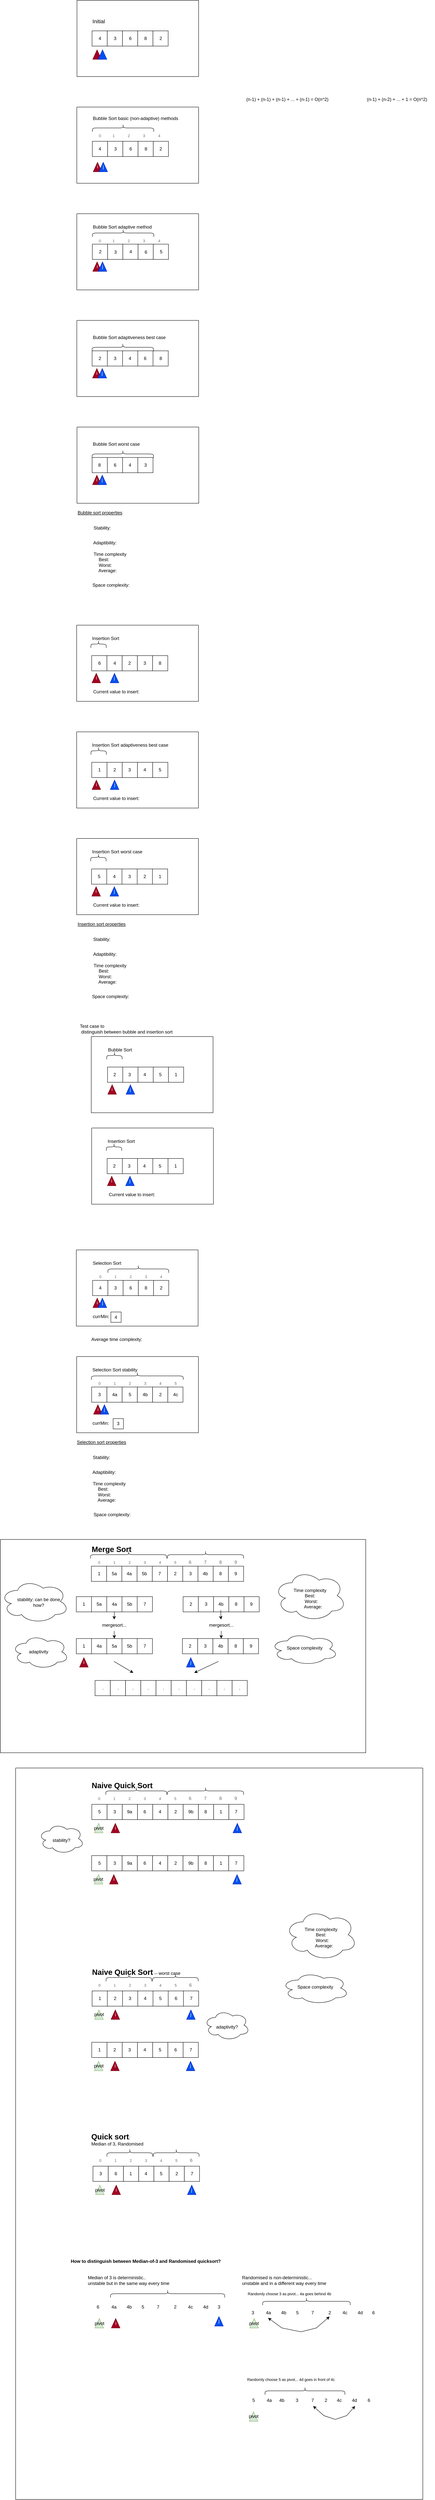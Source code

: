 <mxfile version="23.1.6" type="device">
  <diagram name="Page-1" id="AUtKZyMh2FyTVCubCupJ">
    <mxGraphModel dx="1433" dy="2028" grid="1" gridSize="10" guides="1" tooltips="1" connect="1" arrows="1" fold="1" page="1" pageScale="1" pageWidth="850" pageHeight="1100" math="0" shadow="0">
      <root>
        <mxCell id="0" />
        <mxCell id="1" parent="0" />
        <mxCell id="jA5P_o54RIdX-5x367PV-141" value="" style="rounded=0;whiteSpace=wrap;html=1;fillColor=none;" parent="1" vertex="1">
          <mxGeometry x="201.24" y="-240" width="319.6" height="200" as="geometry" />
        </mxCell>
        <mxCell id="jA5P_o54RIdX-5x367PV-1" value="" style="whiteSpace=wrap;html=1;aspect=fixed;" parent="1" vertex="1">
          <mxGeometry x="240.84" y="-160" width="40" height="40" as="geometry" />
        </mxCell>
        <mxCell id="jA5P_o54RIdX-5x367PV-3" value="" style="whiteSpace=wrap;html=1;aspect=fixed;" parent="1" vertex="1">
          <mxGeometry x="280.84" y="-160" width="40" height="40" as="geometry" />
        </mxCell>
        <mxCell id="jA5P_o54RIdX-5x367PV-5" value="" style="whiteSpace=wrap;html=1;aspect=fixed;" parent="1" vertex="1">
          <mxGeometry x="320.84" y="-160" width="40" height="40" as="geometry" />
        </mxCell>
        <mxCell id="jA5P_o54RIdX-5x367PV-7" value="" style="whiteSpace=wrap;html=1;aspect=fixed;" parent="1" vertex="1">
          <mxGeometry x="360.84" y="-160" width="40" height="40" as="geometry" />
        </mxCell>
        <mxCell id="jA5P_o54RIdX-5x367PV-9" value="" style="whiteSpace=wrap;html=1;aspect=fixed;" parent="1" vertex="1">
          <mxGeometry x="400.84" y="-160" width="40" height="40" as="geometry" />
        </mxCell>
        <mxCell id="jA5P_o54RIdX-5x367PV-11" value="&lt;div align=&quot;left&quot;&gt;&lt;font style=&quot;font-size: 14px;&quot;&gt;Initial&lt;/font&gt;&lt;/div&gt;" style="text;html=1;align=left;verticalAlign=middle;resizable=0;points=[];autosize=1;strokeColor=none;fillColor=none;" parent="1" vertex="1">
          <mxGeometry x="240.05" y="-200" width="60" height="30" as="geometry" />
        </mxCell>
        <mxCell id="jA5P_o54RIdX-5x367PV-12" value="" style="triangle;whiteSpace=wrap;html=1;rotation=-90;fillColor=#a20025;fontColor=#ffffff;strokeColor=#6F0000;" parent="1" vertex="1">
          <mxGeometry x="241.63" y="-109.21" width="25" height="22.81" as="geometry" />
        </mxCell>
        <mxCell id="jA5P_o54RIdX-5x367PV-13" value="" style="triangle;whiteSpace=wrap;html=1;rotation=-90;fillColor=#0050ef;fontColor=#ffffff;strokeColor=#001DBC;gradientColor=none;" parent="1" vertex="1">
          <mxGeometry x="255.84" y="-109.21" width="25" height="22.81" as="geometry" />
        </mxCell>
        <mxCell id="jA5P_o54RIdX-5x367PV-149" value="" style="whiteSpace=wrap;html=1;aspect=fixed;" parent="1" vertex="1">
          <mxGeometry x="400.09" y="1760.1" width="40" height="40" as="geometry" />
        </mxCell>
        <mxCell id="jA5P_o54RIdX-5x367PV-150" value="" style="whiteSpace=wrap;html=1;aspect=fixed;" parent="1" vertex="1">
          <mxGeometry x="360.09" y="1760.1" width="40" height="40" as="geometry" />
        </mxCell>
        <mxCell id="jA5P_o54RIdX-5x367PV-151" value="" style="whiteSpace=wrap;html=1;aspect=fixed;" parent="1" vertex="1">
          <mxGeometry x="320.09" y="1760.1" width="40" height="40" as="geometry" />
        </mxCell>
        <mxCell id="jA5P_o54RIdX-5x367PV-152" value="" style="whiteSpace=wrap;html=1;aspect=fixed;" parent="1" vertex="1">
          <mxGeometry x="280.09" y="1760.1" width="40" height="40" as="geometry" />
        </mxCell>
        <mxCell id="jA5P_o54RIdX-5x367PV-153" value="" style="whiteSpace=wrap;html=1;aspect=fixed;" parent="1" vertex="1">
          <mxGeometry x="240.09" y="1760.1" width="40" height="40" as="geometry" />
        </mxCell>
        <mxCell id="jA5P_o54RIdX-5x367PV-154" value="4" style="text;html=1;align=center;verticalAlign=middle;resizable=0;points=[];autosize=1;strokeColor=none;fillColor=none;" parent="1" vertex="1">
          <mxGeometry x="364.3" y="1765.1" width="30" height="30" as="geometry" />
        </mxCell>
        <mxCell id="jA5P_o54RIdX-5x367PV-155" value="2" style="text;html=1;align=center;verticalAlign=middle;resizable=0;points=[];autosize=1;strokeColor=none;fillColor=none;" parent="1" vertex="1">
          <mxGeometry x="285.09" y="1765.1" width="30" height="30" as="geometry" />
        </mxCell>
        <mxCell id="jA5P_o54RIdX-5x367PV-156" value="1" style="text;html=1;align=center;verticalAlign=middle;resizable=0;points=[];autosize=1;strokeColor=none;fillColor=none;" parent="1" vertex="1">
          <mxGeometry x="245.09" y="1765.1" width="30" height="30" as="geometry" />
        </mxCell>
        <mxCell id="jA5P_o54RIdX-5x367PV-157" value="3" style="text;html=1;align=center;verticalAlign=middle;resizable=0;points=[];autosize=1;strokeColor=none;fillColor=none;" parent="1" vertex="1">
          <mxGeometry x="324.3" y="1765.1" width="30" height="30" as="geometry" />
        </mxCell>
        <mxCell id="jA5P_o54RIdX-5x367PV-158" value="5" style="text;html=1;align=center;verticalAlign=middle;resizable=0;points=[];autosize=1;strokeColor=none;fillColor=none;" parent="1" vertex="1">
          <mxGeometry x="404.3" y="1765.1" width="30" height="30" as="geometry" />
        </mxCell>
        <mxCell id="jA5P_o54RIdX-5x367PV-159" value="&lt;div align=&quot;left&quot;&gt;Insertion Sort adaptiveness best case&lt;/div&gt;" style="text;html=1;align=left;verticalAlign=middle;resizable=0;points=[];autosize=1;strokeColor=none;fillColor=none;" parent="1" vertex="1">
          <mxGeometry x="239.3" y="1700.2" width="220" height="30" as="geometry" />
        </mxCell>
        <mxCell id="jA5P_o54RIdX-5x367PV-160" value="" style="shape=curlyBracket;whiteSpace=wrap;html=1;rounded=1;labelPosition=left;verticalLabelPosition=middle;align=right;verticalAlign=middle;rotation=90;" parent="1" vertex="1">
          <mxGeometry x="248.18" y="1709.7" width="20" height="40.37" as="geometry" />
        </mxCell>
        <mxCell id="jA5P_o54RIdX-5x367PV-161" value="i" style="triangle;whiteSpace=wrap;html=1;rotation=0;fillColor=#a20025;fontColor=#ffffff;strokeColor=#6F0000;direction=north;" parent="1" vertex="1">
          <mxGeometry x="240.795" y="1806.575" width="22.81" height="25" as="geometry" />
        </mxCell>
        <mxCell id="jA5P_o54RIdX-5x367PV-162" value="j" style="triangle;whiteSpace=wrap;html=1;rotation=0;fillColor=#0050ef;strokeColor=#001DBC;direction=north;fontColor=#ffffff;" parent="1" vertex="1">
          <mxGeometry x="288.685" y="1806.575" width="22.81" height="25" as="geometry" />
        </mxCell>
        <mxCell id="jA5P_o54RIdX-5x367PV-163" value="Current value to insert:" style="text;html=1;align=left;verticalAlign=middle;resizable=0;points=[];autosize=1;strokeColor=none;fillColor=none;" parent="1" vertex="1">
          <mxGeometry x="242.28" y="1840.2" width="140" height="30" as="geometry" />
        </mxCell>
        <mxCell id="jA5P_o54RIdX-5x367PV-165" value="" style="whiteSpace=wrap;html=1;aspect=fixed;" parent="1" vertex="1">
          <mxGeometry x="401.03" y="679.9" width="40" height="40" as="geometry" />
        </mxCell>
        <mxCell id="jA5P_o54RIdX-5x367PV-166" value="" style="whiteSpace=wrap;html=1;aspect=fixed;" parent="1" vertex="1">
          <mxGeometry x="361.03" y="679.9" width="40" height="40" as="geometry" />
        </mxCell>
        <mxCell id="jA5P_o54RIdX-5x367PV-167" value="" style="whiteSpace=wrap;html=1;aspect=fixed;" parent="1" vertex="1">
          <mxGeometry x="321.03" y="679.9" width="40" height="40" as="geometry" />
        </mxCell>
        <mxCell id="jA5P_o54RIdX-5x367PV-168" value="" style="whiteSpace=wrap;html=1;aspect=fixed;" parent="1" vertex="1">
          <mxGeometry x="281.03" y="679.9" width="40" height="40" as="geometry" />
        </mxCell>
        <mxCell id="jA5P_o54RIdX-5x367PV-169" value="" style="whiteSpace=wrap;html=1;aspect=fixed;" parent="1" vertex="1">
          <mxGeometry x="241.03" y="679.9" width="40" height="40" as="geometry" />
        </mxCell>
        <mxCell id="jA5P_o54RIdX-5x367PV-170" value="3" style="text;html=1;align=center;verticalAlign=middle;resizable=0;points=[];autosize=1;strokeColor=none;fillColor=none;" parent="1" vertex="1">
          <mxGeometry x="286.03" y="684.9" width="30" height="30" as="geometry" />
        </mxCell>
        <mxCell id="jA5P_o54RIdX-5x367PV-171" value="2" style="text;html=1;align=center;verticalAlign=middle;resizable=0;points=[];autosize=1;strokeColor=none;fillColor=none;" parent="1" vertex="1">
          <mxGeometry x="246.03" y="684.9" width="30" height="30" as="geometry" />
        </mxCell>
        <mxCell id="jA5P_o54RIdX-5x367PV-172" value="6" style="text;html=1;align=center;verticalAlign=middle;resizable=0;points=[];autosize=1;strokeColor=none;fillColor=none;" parent="1" vertex="1">
          <mxGeometry x="365.24" y="684.9" width="30" height="30" as="geometry" />
        </mxCell>
        <mxCell id="jA5P_o54RIdX-5x367PV-173" value="8" style="text;html=1;align=center;verticalAlign=middle;resizable=0;points=[];autosize=1;strokeColor=none;fillColor=none;" parent="1" vertex="1">
          <mxGeometry x="406.03" y="684.9" width="30" height="30" as="geometry" />
        </mxCell>
        <mxCell id="jA5P_o54RIdX-5x367PV-174" value="4" style="text;html=1;align=center;verticalAlign=middle;resizable=0;points=[];autosize=1;strokeColor=none;fillColor=none;" parent="1" vertex="1">
          <mxGeometry x="325.24" y="684.9" width="30" height="30" as="geometry" />
        </mxCell>
        <mxCell id="jA5P_o54RIdX-5x367PV-175" value="&lt;div align=&quot;left&quot;&gt;Bubble Sort adaptiveness best case&lt;br&gt;&lt;/div&gt;" style="text;html=1;align=left;verticalAlign=middle;resizable=0;points=[];autosize=1;strokeColor=none;fillColor=none;" parent="1" vertex="1">
          <mxGeometry x="241.03" y="629.9" width="210" height="30" as="geometry" />
        </mxCell>
        <mxCell id="jA5P_o54RIdX-5x367PV-176" value="i" style="triangle;whiteSpace=wrap;html=1;rotation=0;fillColor=#a20025;fontColor=#ffffff;strokeColor=#6F0000;direction=north;" parent="1" vertex="1">
          <mxGeometry x="242.125" y="726.365" width="22.81" height="25" as="geometry" />
        </mxCell>
        <mxCell id="jA5P_o54RIdX-5x367PV-177" value="" style="shape=curlyBracket;whiteSpace=wrap;html=1;rounded=1;labelPosition=left;verticalLabelPosition=middle;align=right;verticalAlign=middle;rotation=90;" parent="1" vertex="1">
          <mxGeometry x="311.71" y="590" width="20" height="161.37" as="geometry" />
        </mxCell>
        <mxCell id="jA5P_o54RIdX-5x367PV-178" value="j" style="triangle;whiteSpace=wrap;html=1;rotation=0;fillColor=#0050ef;strokeColor=#001DBC;direction=north;fontColor=#ffffff;" parent="1" vertex="1">
          <mxGeometry x="256.335" y="726.365" width="22.81" height="25" as="geometry" />
        </mxCell>
        <mxCell id="863ylO7x7SNOMZ4TvPCR-129" value="&lt;b&gt;&lt;font style=&quot;font-size: 20px;&quot;&gt;Naive Quick Sort&lt;/font&gt;&lt;/b&gt;" style="text;html=1;align=left;verticalAlign=middle;resizable=0;points=[];autosize=1;strokeColor=none;fillColor=none;" parent="1" vertex="1">
          <mxGeometry x="238.3" y="4425.4" width="180" height="40" as="geometry" />
        </mxCell>
        <mxCell id="863ylO7x7SNOMZ4TvPCR-130" value="" style="shape=curlyBracket;whiteSpace=wrap;html=1;rounded=1;labelPosition=left;verticalLabelPosition=middle;align=right;verticalAlign=middle;rotation=90;" parent="1" vertex="1">
          <mxGeometry x="346.96" y="4380.18" width="20" height="160" as="geometry" />
        </mxCell>
        <mxCell id="863ylO7x7SNOMZ4TvPCR-143" value="" style="shape=curlyBracket;whiteSpace=wrap;html=1;rounded=1;labelPosition=left;verticalLabelPosition=middle;align=right;verticalAlign=middle;rotation=90;" parent="1" vertex="1">
          <mxGeometry x="529.09" y="4360.2" width="20" height="199.97" as="geometry" />
        </mxCell>
        <mxCell id="863ylO7x7SNOMZ4TvPCR-178" value="&lt;font style=&quot;font-size: 10px;&quot; color=&quot;#666666&quot;&gt;0&lt;/font&gt;" style="text;html=1;align=center;verticalAlign=middle;resizable=0;points=[];autosize=1;strokeColor=none;fillColor=none;" parent="1" vertex="1">
          <mxGeometry x="244.09" y="4465.4" width="30" height="30" as="geometry" />
        </mxCell>
        <mxCell id="863ylO7x7SNOMZ4TvPCR-179" value="&lt;font style=&quot;font-size: 10px;&quot; color=&quot;#666666&quot;&gt;1&lt;/font&gt;" style="text;html=1;align=center;verticalAlign=middle;resizable=0;points=[];autosize=1;strokeColor=none;fillColor=none;" parent="1" vertex="1">
          <mxGeometry x="284.09" y="4465.4" width="30" height="30" as="geometry" />
        </mxCell>
        <mxCell id="863ylO7x7SNOMZ4TvPCR-180" value="&lt;font style=&quot;font-size: 10px;&quot; color=&quot;#666666&quot;&gt;2&lt;/font&gt;" style="text;html=1;align=center;verticalAlign=middle;resizable=0;points=[];autosize=1;strokeColor=none;fillColor=none;" parent="1" vertex="1">
          <mxGeometry x="324.09" y="4465.4" width="30" height="30" as="geometry" />
        </mxCell>
        <mxCell id="863ylO7x7SNOMZ4TvPCR-181" value="&lt;font style=&quot;font-size: 10px;&quot; color=&quot;#666666&quot;&gt;3&lt;/font&gt;" style="text;html=1;align=center;verticalAlign=middle;resizable=0;points=[];autosize=1;strokeColor=none;fillColor=none;" parent="1" vertex="1">
          <mxGeometry x="364.09" y="4465.4" width="30" height="30" as="geometry" />
        </mxCell>
        <mxCell id="863ylO7x7SNOMZ4TvPCR-182" value="&lt;font style=&quot;font-size: 10px;&quot; color=&quot;#666666&quot;&gt;4&lt;/font&gt;" style="text;html=1;align=center;verticalAlign=middle;resizable=0;points=[];autosize=1;strokeColor=none;fillColor=none;" parent="1" vertex="1">
          <mxGeometry x="404.09" y="4465.4" width="30" height="30" as="geometry" />
        </mxCell>
        <mxCell id="863ylO7x7SNOMZ4TvPCR-183" value="&lt;font style=&quot;font-size: 10px;&quot; color=&quot;#666666&quot;&gt;5&lt;/font&gt;" style="text;html=1;align=center;verticalAlign=middle;resizable=0;points=[];autosize=1;strokeColor=none;fillColor=none;" parent="1" vertex="1">
          <mxGeometry x="444.09" y="4465.4" width="30" height="30" as="geometry" />
        </mxCell>
        <mxCell id="863ylO7x7SNOMZ4TvPCR-184" value="&lt;font color=&quot;#666666&quot;&gt;6&lt;/font&gt;" style="text;html=1;align=center;verticalAlign=middle;resizable=0;points=[];autosize=1;strokeColor=none;fillColor=none;" parent="1" vertex="1">
          <mxGeometry x="483.3" y="4465.4" width="30" height="30" as="geometry" />
        </mxCell>
        <mxCell id="863ylO7x7SNOMZ4TvPCR-185" value="&lt;font color=&quot;#666666&quot;&gt;7&lt;/font&gt;" style="text;html=1;align=center;verticalAlign=middle;resizable=0;points=[];autosize=1;strokeColor=none;fillColor=none;" parent="1" vertex="1">
          <mxGeometry x="523.3" y="4465.4" width="30" height="30" as="geometry" />
        </mxCell>
        <mxCell id="863ylO7x7SNOMZ4TvPCR-186" value="&lt;font color=&quot;#666666&quot;&gt;8&lt;/font&gt;" style="text;html=1;align=center;verticalAlign=middle;resizable=0;points=[];autosize=1;strokeColor=none;fillColor=none;" parent="1" vertex="1">
          <mxGeometry x="563.3" y="4465.4" width="30" height="30" as="geometry" />
        </mxCell>
        <mxCell id="863ylO7x7SNOMZ4TvPCR-187" value="&lt;font color=&quot;#666666&quot;&gt;9&lt;/font&gt;" style="text;html=1;align=center;verticalAlign=middle;resizable=0;points=[];autosize=1;strokeColor=none;fillColor=none;" parent="1" vertex="1">
          <mxGeometry x="603.3" y="4465.4" width="30" height="30" as="geometry" />
        </mxCell>
        <mxCell id="863ylO7x7SNOMZ4TvPCR-226" value="" style="whiteSpace=wrap;html=1;aspect=fixed;" parent="1" vertex="1">
          <mxGeometry x="400.2" y="4495.4" width="40" height="40" as="geometry" />
        </mxCell>
        <mxCell id="863ylO7x7SNOMZ4TvPCR-227" value="" style="whiteSpace=wrap;html=1;aspect=fixed;" parent="1" vertex="1">
          <mxGeometry x="360.2" y="4495.4" width="40" height="40" as="geometry" />
        </mxCell>
        <mxCell id="863ylO7x7SNOMZ4TvPCR-228" value="" style="whiteSpace=wrap;html=1;aspect=fixed;" parent="1" vertex="1">
          <mxGeometry x="320.2" y="4495.4" width="40" height="40" as="geometry" />
        </mxCell>
        <mxCell id="863ylO7x7SNOMZ4TvPCR-229" value="" style="whiteSpace=wrap;html=1;aspect=fixed;" parent="1" vertex="1">
          <mxGeometry x="280.2" y="4495.4" width="40" height="40" as="geometry" />
        </mxCell>
        <mxCell id="863ylO7x7SNOMZ4TvPCR-230" value="" style="whiteSpace=wrap;html=1;aspect=fixed;" parent="1" vertex="1">
          <mxGeometry x="240.2" y="4495.4" width="40" height="40" as="geometry" />
        </mxCell>
        <mxCell id="863ylO7x7SNOMZ4TvPCR-236" value="" style="whiteSpace=wrap;html=1;aspect=fixed;" parent="1" vertex="1">
          <mxGeometry x="600.2" y="4495.4" width="40" height="40" as="geometry" />
        </mxCell>
        <mxCell id="863ylO7x7SNOMZ4TvPCR-237" value="" style="whiteSpace=wrap;html=1;aspect=fixed;" parent="1" vertex="1">
          <mxGeometry x="560.2" y="4495.4" width="40" height="40" as="geometry" />
        </mxCell>
        <mxCell id="863ylO7x7SNOMZ4TvPCR-238" value="" style="whiteSpace=wrap;html=1;aspect=fixed;" parent="1" vertex="1">
          <mxGeometry x="520.2" y="4495.4" width="40" height="40" as="geometry" />
        </mxCell>
        <mxCell id="863ylO7x7SNOMZ4TvPCR-239" value="" style="whiteSpace=wrap;html=1;aspect=fixed;" parent="1" vertex="1">
          <mxGeometry x="480.2" y="4495.4" width="40" height="40" as="geometry" />
        </mxCell>
        <mxCell id="863ylO7x7SNOMZ4TvPCR-240" value="" style="whiteSpace=wrap;html=1;aspect=fixed;" parent="1" vertex="1">
          <mxGeometry x="440.2" y="4495.4" width="40" height="40" as="geometry" />
        </mxCell>
        <mxCell id="jA5P_o54RIdX-5x367PV-2" value="4" style="text;html=1;align=center;verticalAlign=middle;resizable=0;points=[];autosize=1;strokeColor=none;fillColor=none;" parent="1" vertex="1">
          <mxGeometry x="245.84" y="-155" width="30" height="30" as="geometry" />
        </mxCell>
        <mxCell id="jA5P_o54RIdX-5x367PV-4" value="3" style="text;html=1;align=center;verticalAlign=middle;resizable=0;points=[];autosize=1;strokeColor=none;fillColor=none;" parent="1" vertex="1">
          <mxGeometry x="285.84" y="-155" width="30" height="30" as="geometry" />
        </mxCell>
        <mxCell id="jA5P_o54RIdX-5x367PV-6" value="6" style="text;html=1;align=center;verticalAlign=middle;resizable=0;points=[];autosize=1;strokeColor=none;fillColor=none;" parent="1" vertex="1">
          <mxGeometry x="325.84" y="-155" width="30" height="30" as="geometry" />
        </mxCell>
        <mxCell id="jA5P_o54RIdX-5x367PV-8" value="8" style="text;html=1;align=center;verticalAlign=middle;resizable=0;points=[];autosize=1;strokeColor=none;fillColor=none;" parent="1" vertex="1">
          <mxGeometry x="365.84" y="-155" width="30" height="30" as="geometry" />
        </mxCell>
        <mxCell id="jA5P_o54RIdX-5x367PV-10" value="2" style="text;html=1;align=center;verticalAlign=middle;resizable=0;points=[];autosize=1;strokeColor=none;fillColor=none;" parent="1" vertex="1">
          <mxGeometry x="405.84" y="-155" width="30" height="30" as="geometry" />
        </mxCell>
        <mxCell id="Aa-r4a8X7DBuLaxFO_-S-70" value="&lt;div align=&quot;left&quot;&gt;(n-1) + (n-1) + (n-1) + ... + (n-1) = O(n^2)&lt;/div&gt;" style="text;html=1;align=left;verticalAlign=middle;resizable=0;points=[];autosize=1;strokeColor=none;fillColor=none;" parent="1" vertex="1">
          <mxGeometry x="644.05" y="5" width="240" height="30" as="geometry" />
        </mxCell>
        <mxCell id="Aa-r4a8X7DBuLaxFO_-S-74" value="&lt;div align=&quot;left&quot;&gt;(n-1) + (n-2) + ... + 1 = O(n^2)&lt;/div&gt;" style="text;html=1;align=left;verticalAlign=middle;resizable=0;points=[];autosize=1;strokeColor=none;fillColor=none;" parent="1" vertex="1">
          <mxGeometry x="960.84" y="5" width="180" height="30" as="geometry" />
        </mxCell>
        <mxCell id="Aa-r4a8X7DBuLaxFO_-S-129" value="" style="whiteSpace=wrap;html=1;aspect=fixed;" parent="1" vertex="1">
          <mxGeometry x="361.03" y="959.9" width="40" height="40" as="geometry" />
        </mxCell>
        <mxCell id="Aa-r4a8X7DBuLaxFO_-S-130" value="" style="whiteSpace=wrap;html=1;aspect=fixed;" parent="1" vertex="1">
          <mxGeometry x="321.03" y="959.9" width="40" height="40" as="geometry" />
        </mxCell>
        <mxCell id="Aa-r4a8X7DBuLaxFO_-S-131" value="" style="whiteSpace=wrap;html=1;aspect=fixed;" parent="1" vertex="1">
          <mxGeometry x="281.03" y="959.9" width="40" height="40" as="geometry" />
        </mxCell>
        <mxCell id="Aa-r4a8X7DBuLaxFO_-S-132" value="" style="whiteSpace=wrap;html=1;aspect=fixed;" parent="1" vertex="1">
          <mxGeometry x="241.03" y="959.9" width="40" height="40" as="geometry" />
        </mxCell>
        <mxCell id="Aa-r4a8X7DBuLaxFO_-S-133" value="3" style="text;html=1;align=center;verticalAlign=middle;resizable=0;points=[];autosize=1;strokeColor=none;fillColor=none;" parent="1" vertex="1">
          <mxGeometry x="365.74" y="964.9" width="30" height="30" as="geometry" />
        </mxCell>
        <mxCell id="Aa-r4a8X7DBuLaxFO_-S-135" value="6" style="text;html=1;align=center;verticalAlign=middle;resizable=0;points=[];autosize=1;strokeColor=none;fillColor=none;" parent="1" vertex="1">
          <mxGeometry x="286.03" y="965" width="30" height="30" as="geometry" />
        </mxCell>
        <mxCell id="Aa-r4a8X7DBuLaxFO_-S-136" value="8" style="text;html=1;align=center;verticalAlign=middle;resizable=0;points=[];autosize=1;strokeColor=none;fillColor=none;" parent="1" vertex="1">
          <mxGeometry x="244.73" y="964.9" width="30" height="30" as="geometry" />
        </mxCell>
        <mxCell id="Aa-r4a8X7DBuLaxFO_-S-137" value="4" style="text;html=1;align=center;verticalAlign=middle;resizable=0;points=[];autosize=1;strokeColor=none;fillColor=none;" parent="1" vertex="1">
          <mxGeometry x="325.24" y="964.9" width="30" height="30" as="geometry" />
        </mxCell>
        <mxCell id="Aa-r4a8X7DBuLaxFO_-S-138" value="&lt;div align=&quot;left&quot;&gt;Bubble Sort worst case&lt;br&gt;&lt;/div&gt;" style="text;html=1;align=left;verticalAlign=middle;resizable=0;points=[];autosize=1;strokeColor=none;fillColor=none;" parent="1" vertex="1">
          <mxGeometry x="241.03" y="909.9" width="150" height="30" as="geometry" />
        </mxCell>
        <mxCell id="Aa-r4a8X7DBuLaxFO_-S-139" value="i" style="triangle;whiteSpace=wrap;html=1;rotation=0;fillColor=#a20025;fontColor=#ffffff;strokeColor=#6F0000;direction=north;" parent="1" vertex="1">
          <mxGeometry x="242.125" y="1006.365" width="22.81" height="25" as="geometry" />
        </mxCell>
        <mxCell id="Aa-r4a8X7DBuLaxFO_-S-140" value="" style="shape=curlyBracket;whiteSpace=wrap;html=1;rounded=1;labelPosition=left;verticalLabelPosition=middle;align=right;verticalAlign=middle;rotation=90;" parent="1" vertex="1">
          <mxGeometry x="311.71" y="870" width="20" height="161.37" as="geometry" />
        </mxCell>
        <mxCell id="Aa-r4a8X7DBuLaxFO_-S-141" value="j" style="triangle;whiteSpace=wrap;html=1;rotation=0;fillColor=#0050ef;strokeColor=#001DBC;direction=north;fontColor=#ffffff;" parent="1" vertex="1">
          <mxGeometry x="256.335" y="1006.365" width="22.81" height="25" as="geometry" />
        </mxCell>
        <mxCell id="Aa-r4a8X7DBuLaxFO_-S-143" value="" style="whiteSpace=wrap;html=1;aspect=fixed;" parent="1" vertex="1">
          <mxGeometry x="399.49" y="2040" width="40" height="40" as="geometry" />
        </mxCell>
        <mxCell id="Aa-r4a8X7DBuLaxFO_-S-144" value="" style="whiteSpace=wrap;html=1;aspect=fixed;" parent="1" vertex="1">
          <mxGeometry x="359.49" y="2040" width="40" height="40" as="geometry" />
        </mxCell>
        <mxCell id="Aa-r4a8X7DBuLaxFO_-S-145" value="" style="whiteSpace=wrap;html=1;aspect=fixed;" parent="1" vertex="1">
          <mxGeometry x="319.49" y="2040" width="40" height="40" as="geometry" />
        </mxCell>
        <mxCell id="Aa-r4a8X7DBuLaxFO_-S-146" value="" style="whiteSpace=wrap;html=1;aspect=fixed;" parent="1" vertex="1">
          <mxGeometry x="279.49" y="2040" width="40" height="40" as="geometry" />
        </mxCell>
        <mxCell id="Aa-r4a8X7DBuLaxFO_-S-147" value="" style="whiteSpace=wrap;html=1;aspect=fixed;" parent="1" vertex="1">
          <mxGeometry x="239.49" y="2040" width="40" height="40" as="geometry" />
        </mxCell>
        <mxCell id="Aa-r4a8X7DBuLaxFO_-S-148" value="4" style="text;html=1;align=center;verticalAlign=middle;resizable=0;points=[];autosize=1;strokeColor=none;fillColor=none;" parent="1" vertex="1">
          <mxGeometry x="283.94" y="2045" width="30" height="30" as="geometry" />
        </mxCell>
        <mxCell id="Aa-r4a8X7DBuLaxFO_-S-149" value="2" style="text;html=1;align=center;verticalAlign=middle;resizable=0;points=[];autosize=1;strokeColor=none;fillColor=none;" parent="1" vertex="1">
          <mxGeometry x="363.7" y="2045" width="30" height="30" as="geometry" />
        </mxCell>
        <mxCell id="Aa-r4a8X7DBuLaxFO_-S-150" value="1" style="text;html=1;align=center;verticalAlign=middle;resizable=0;points=[];autosize=1;strokeColor=none;fillColor=none;" parent="1" vertex="1">
          <mxGeometry x="403.89" y="2045" width="30" height="30" as="geometry" />
        </mxCell>
        <mxCell id="Aa-r4a8X7DBuLaxFO_-S-151" value="3" style="text;html=1;align=center;verticalAlign=middle;resizable=0;points=[];autosize=1;strokeColor=none;fillColor=none;" parent="1" vertex="1">
          <mxGeometry x="323.7" y="2045" width="30" height="30" as="geometry" />
        </mxCell>
        <mxCell id="Aa-r4a8X7DBuLaxFO_-S-152" value="5" style="text;html=1;align=center;verticalAlign=middle;resizable=0;points=[];autosize=1;strokeColor=none;fillColor=none;" parent="1" vertex="1">
          <mxGeometry x="243.7" y="2045" width="30" height="30" as="geometry" />
        </mxCell>
        <mxCell id="Aa-r4a8X7DBuLaxFO_-S-153" value="&lt;div align=&quot;left&quot;&gt;Insertion Sort worst case&lt;/div&gt;" style="text;html=1;align=left;verticalAlign=middle;resizable=0;points=[];autosize=1;strokeColor=none;fillColor=none;" parent="1" vertex="1">
          <mxGeometry x="238.7" y="1980.1" width="160" height="30" as="geometry" />
        </mxCell>
        <mxCell id="Aa-r4a8X7DBuLaxFO_-S-154" value="" style="shape=curlyBracket;whiteSpace=wrap;html=1;rounded=1;labelPosition=left;verticalLabelPosition=middle;align=right;verticalAlign=middle;rotation=90;" parent="1" vertex="1">
          <mxGeometry x="247.58" y="1989.6" width="20" height="40.37" as="geometry" />
        </mxCell>
        <mxCell id="Aa-r4a8X7DBuLaxFO_-S-155" value="i" style="triangle;whiteSpace=wrap;html=1;rotation=0;fillColor=#a20025;fontColor=#ffffff;strokeColor=#6F0000;direction=north;" parent="1" vertex="1">
          <mxGeometry x="240.195" y="2086.475" width="22.81" height="25" as="geometry" />
        </mxCell>
        <mxCell id="Aa-r4a8X7DBuLaxFO_-S-156" value="j" style="triangle;whiteSpace=wrap;html=1;rotation=0;fillColor=#0050ef;strokeColor=#001DBC;direction=north;fontColor=#ffffff;" parent="1" vertex="1">
          <mxGeometry x="288.085" y="2086.475" width="22.81" height="25" as="geometry" />
        </mxCell>
        <mxCell id="Aa-r4a8X7DBuLaxFO_-S-157" value="Current value to insert:" style="text;html=1;align=left;verticalAlign=middle;resizable=0;points=[];autosize=1;strokeColor=none;fillColor=none;" parent="1" vertex="1">
          <mxGeometry x="241.68" y="2120.1" width="140" height="30" as="geometry" />
        </mxCell>
        <mxCell id="Aa-r4a8X7DBuLaxFO_-S-159" value="" style="whiteSpace=wrap;html=1;aspect=fixed;" parent="1" vertex="1">
          <mxGeometry x="441.57" y="2560" width="40" height="40" as="geometry" />
        </mxCell>
        <mxCell id="Aa-r4a8X7DBuLaxFO_-S-160" value="" style="whiteSpace=wrap;html=1;aspect=fixed;" parent="1" vertex="1">
          <mxGeometry x="401.57" y="2560" width="40" height="40" as="geometry" />
        </mxCell>
        <mxCell id="Aa-r4a8X7DBuLaxFO_-S-161" value="" style="whiteSpace=wrap;html=1;aspect=fixed;" parent="1" vertex="1">
          <mxGeometry x="361.57" y="2560" width="40" height="40" as="geometry" />
        </mxCell>
        <mxCell id="Aa-r4a8X7DBuLaxFO_-S-162" value="" style="whiteSpace=wrap;html=1;aspect=fixed;" parent="1" vertex="1">
          <mxGeometry x="321.57" y="2560" width="40" height="40" as="geometry" />
        </mxCell>
        <mxCell id="Aa-r4a8X7DBuLaxFO_-S-163" value="" style="whiteSpace=wrap;html=1;aspect=fixed;" parent="1" vertex="1">
          <mxGeometry x="281.57" y="2560" width="40" height="40" as="geometry" />
        </mxCell>
        <mxCell id="Aa-r4a8X7DBuLaxFO_-S-164" value="4" style="text;html=1;align=center;verticalAlign=middle;resizable=0;points=[];autosize=1;strokeColor=none;fillColor=none;" parent="1" vertex="1">
          <mxGeometry x="364.19" y="2565" width="30" height="30" as="geometry" />
        </mxCell>
        <mxCell id="Aa-r4a8X7DBuLaxFO_-S-165" value="2" style="text;html=1;align=center;verticalAlign=middle;resizable=0;points=[];autosize=1;strokeColor=none;fillColor=none;" parent="1" vertex="1">
          <mxGeometry x="285.08" y="2565" width="30" height="30" as="geometry" />
        </mxCell>
        <mxCell id="Aa-r4a8X7DBuLaxFO_-S-166" value="1" style="text;html=1;align=center;verticalAlign=middle;resizable=0;points=[];autosize=1;strokeColor=none;fillColor=none;" parent="1" vertex="1">
          <mxGeometry x="445.97" y="2565" width="30" height="30" as="geometry" />
        </mxCell>
        <mxCell id="Aa-r4a8X7DBuLaxFO_-S-167" value="3" style="text;html=1;align=center;verticalAlign=middle;resizable=0;points=[];autosize=1;strokeColor=none;fillColor=none;" parent="1" vertex="1">
          <mxGeometry x="323.9" y="2565" width="30" height="30" as="geometry" />
        </mxCell>
        <mxCell id="Aa-r4a8X7DBuLaxFO_-S-168" value="5" style="text;html=1;align=center;verticalAlign=middle;resizable=0;points=[];autosize=1;strokeColor=none;fillColor=none;" parent="1" vertex="1">
          <mxGeometry x="405.39" y="2565" width="30" height="30" as="geometry" />
        </mxCell>
        <mxCell id="Aa-r4a8X7DBuLaxFO_-S-169" value="&lt;div align=&quot;left&quot;&gt;Bubble Sort&lt;br&gt;&lt;/div&gt;" style="text;html=1;align=left;verticalAlign=middle;resizable=0;points=[];autosize=1;strokeColor=none;fillColor=none;" parent="1" vertex="1">
          <mxGeometry x="280.78" y="2500.1" width="90" height="30" as="geometry" />
        </mxCell>
        <mxCell id="Aa-r4a8X7DBuLaxFO_-S-170" value="" style="shape=curlyBracket;whiteSpace=wrap;html=1;rounded=1;labelPosition=left;verticalLabelPosition=middle;align=right;verticalAlign=middle;rotation=90;" parent="1" vertex="1">
          <mxGeometry x="289.66" y="2509.6" width="20" height="40.37" as="geometry" />
        </mxCell>
        <mxCell id="Aa-r4a8X7DBuLaxFO_-S-171" value="i" style="triangle;whiteSpace=wrap;html=1;rotation=0;fillColor=#a20025;fontColor=#ffffff;strokeColor=#6F0000;direction=north;" parent="1" vertex="1">
          <mxGeometry x="282.275" y="2606.475" width="22.81" height="25" as="geometry" />
        </mxCell>
        <mxCell id="Aa-r4a8X7DBuLaxFO_-S-172" value="j" style="triangle;whiteSpace=wrap;html=1;rotation=0;fillColor=#0050ef;strokeColor=#001DBC;direction=north;fontColor=#ffffff;" parent="1" vertex="1">
          <mxGeometry x="330.165" y="2606.475" width="22.81" height="25" as="geometry" />
        </mxCell>
        <mxCell id="Aa-r4a8X7DBuLaxFO_-S-174" value="Test case to&lt;br&gt;&lt;div align=&quot;left&quot;&gt;&amp;nbsp;distinguish between bubble and insertion sort&lt;br&gt;&lt;/div&gt;" style="text;html=1;align=left;verticalAlign=middle;resizable=0;points=[];autosize=1;strokeColor=none;fillColor=none;" parent="1" vertex="1">
          <mxGeometry x="207.47" y="2440" width="270" height="40" as="geometry" />
        </mxCell>
        <mxCell id="Aa-r4a8X7DBuLaxFO_-S-192" value="" style="whiteSpace=wrap;html=1;aspect=fixed;" parent="1" vertex="1">
          <mxGeometry x="440.47" y="2800" width="40" height="40" as="geometry" />
        </mxCell>
        <mxCell id="Aa-r4a8X7DBuLaxFO_-S-193" value="" style="whiteSpace=wrap;html=1;aspect=fixed;" parent="1" vertex="1">
          <mxGeometry x="400.47" y="2800" width="40" height="40" as="geometry" />
        </mxCell>
        <mxCell id="Aa-r4a8X7DBuLaxFO_-S-194" value="" style="whiteSpace=wrap;html=1;aspect=fixed;" parent="1" vertex="1">
          <mxGeometry x="360.47" y="2800" width="40" height="40" as="geometry" />
        </mxCell>
        <mxCell id="Aa-r4a8X7DBuLaxFO_-S-195" value="" style="whiteSpace=wrap;html=1;aspect=fixed;" parent="1" vertex="1">
          <mxGeometry x="320.47" y="2800" width="40" height="40" as="geometry" />
        </mxCell>
        <mxCell id="Aa-r4a8X7DBuLaxFO_-S-196" value="" style="whiteSpace=wrap;html=1;aspect=fixed;" parent="1" vertex="1">
          <mxGeometry x="280.47" y="2800" width="40" height="40" as="geometry" />
        </mxCell>
        <mxCell id="Aa-r4a8X7DBuLaxFO_-S-197" value="4" style="text;html=1;align=center;verticalAlign=middle;resizable=0;points=[];autosize=1;strokeColor=none;fillColor=none;" parent="1" vertex="1">
          <mxGeometry x="363.09" y="2805" width="30" height="30" as="geometry" />
        </mxCell>
        <mxCell id="Aa-r4a8X7DBuLaxFO_-S-198" value="2" style="text;html=1;align=center;verticalAlign=middle;resizable=0;points=[];autosize=1;strokeColor=none;fillColor=none;" parent="1" vertex="1">
          <mxGeometry x="283.98" y="2805" width="30" height="30" as="geometry" />
        </mxCell>
        <mxCell id="Aa-r4a8X7DBuLaxFO_-S-199" value="1" style="text;html=1;align=center;verticalAlign=middle;resizable=0;points=[];autosize=1;strokeColor=none;fillColor=none;" parent="1" vertex="1">
          <mxGeometry x="444.87" y="2805" width="30" height="30" as="geometry" />
        </mxCell>
        <mxCell id="Aa-r4a8X7DBuLaxFO_-S-200" value="3" style="text;html=1;align=center;verticalAlign=middle;resizable=0;points=[];autosize=1;strokeColor=none;fillColor=none;" parent="1" vertex="1">
          <mxGeometry x="322.8" y="2805" width="30" height="30" as="geometry" />
        </mxCell>
        <mxCell id="Aa-r4a8X7DBuLaxFO_-S-201" value="5" style="text;html=1;align=center;verticalAlign=middle;resizable=0;points=[];autosize=1;strokeColor=none;fillColor=none;" parent="1" vertex="1">
          <mxGeometry x="404.29" y="2805" width="30" height="30" as="geometry" />
        </mxCell>
        <mxCell id="Aa-r4a8X7DBuLaxFO_-S-202" value="&lt;div align=&quot;left&quot;&gt;Insertion Sort&lt;br&gt;&lt;/div&gt;" style="text;html=1;align=left;verticalAlign=middle;resizable=0;points=[];autosize=1;strokeColor=none;fillColor=none;" parent="1" vertex="1">
          <mxGeometry x="279.68" y="2740.1" width="90" height="30" as="geometry" />
        </mxCell>
        <mxCell id="Aa-r4a8X7DBuLaxFO_-S-203" value="" style="shape=curlyBracket;whiteSpace=wrap;html=1;rounded=1;labelPosition=left;verticalLabelPosition=middle;align=right;verticalAlign=middle;rotation=90;" parent="1" vertex="1">
          <mxGeometry x="288.56" y="2749.6" width="20" height="40.37" as="geometry" />
        </mxCell>
        <mxCell id="Aa-r4a8X7DBuLaxFO_-S-204" value="i" style="triangle;whiteSpace=wrap;html=1;rotation=0;fillColor=#a20025;fontColor=#ffffff;strokeColor=#6F0000;direction=north;" parent="1" vertex="1">
          <mxGeometry x="281.175" y="2846.475" width="22.81" height="25" as="geometry" />
        </mxCell>
        <mxCell id="Aa-r4a8X7DBuLaxFO_-S-205" value="j" style="triangle;whiteSpace=wrap;html=1;rotation=0;fillColor=#0050ef;strokeColor=#001DBC;direction=north;fontColor=#ffffff;" parent="1" vertex="1">
          <mxGeometry x="329.065" y="2846.475" width="22.81" height="25" as="geometry" />
        </mxCell>
        <mxCell id="Aa-r4a8X7DBuLaxFO_-S-206" value="Current value to insert:" style="text;html=1;align=left;verticalAlign=middle;resizable=0;points=[];autosize=1;strokeColor=none;fillColor=none;" parent="1" vertex="1">
          <mxGeometry x="282.66" y="2880.1" width="140" height="30" as="geometry" />
        </mxCell>
        <mxCell id="Aa-r4a8X7DBuLaxFO_-S-214" value="pivot" style="triangle;whiteSpace=wrap;html=1;rotation=0;fillColor=#d5e8d4;strokeColor=#82b366;direction=north;" parent="1" vertex="1">
          <mxGeometry x="246.895" y="4545.195" width="22.81" height="25" as="geometry" />
        </mxCell>
        <mxCell id="Aa-r4a8X7DBuLaxFO_-S-215" value="i" style="triangle;whiteSpace=wrap;html=1;rotation=0;fillColor=#a20025;fontColor=#ffffff;strokeColor=#6F0000;direction=north;" parent="1" vertex="1">
          <mxGeometry x="290.675" y="4545.195" width="22.81" height="25" as="geometry" />
        </mxCell>
        <mxCell id="Aa-r4a8X7DBuLaxFO_-S-216" value="j" style="triangle;whiteSpace=wrap;html=1;rotation=0;fillColor=#0050ef;strokeColor=#001DBC;direction=north;fontColor=#ffffff;" parent="1" vertex="1">
          <mxGeometry x="611.185" y="4545.195" width="22.81" height="25" as="geometry" />
        </mxCell>
        <mxCell id="863ylO7x7SNOMZ4TvPCR-231" value="6" style="text;html=1;align=center;verticalAlign=middle;resizable=0;points=[];autosize=1;strokeColor=none;fillColor=none;" parent="1" vertex="1">
          <mxGeometry x="364.41" y="4500.4" width="30" height="30" as="geometry" />
        </mxCell>
        <mxCell id="863ylO7x7SNOMZ4TvPCR-232" value="3" style="text;html=1;align=center;verticalAlign=middle;resizable=0;points=[];autosize=1;strokeColor=none;fillColor=none;" parent="1" vertex="1">
          <mxGeometry x="285.2" y="4500.4" width="30" height="30" as="geometry" />
        </mxCell>
        <mxCell id="863ylO7x7SNOMZ4TvPCR-233" value="5" style="text;html=1;align=center;verticalAlign=middle;resizable=0;points=[];autosize=1;strokeColor=none;fillColor=none;" parent="1" vertex="1">
          <mxGeometry x="245.2" y="4500.4" width="30" height="30" as="geometry" />
        </mxCell>
        <mxCell id="863ylO7x7SNOMZ4TvPCR-234" value="9a" style="text;html=1;align=center;verticalAlign=middle;resizable=0;points=[];autosize=1;strokeColor=none;fillColor=none;" parent="1" vertex="1">
          <mxGeometry x="319.41" y="4500.4" width="40" height="30" as="geometry" />
        </mxCell>
        <mxCell id="863ylO7x7SNOMZ4TvPCR-235" value="4" style="text;html=1;align=center;verticalAlign=middle;resizable=0;points=[];autosize=1;strokeColor=none;fillColor=none;" parent="1" vertex="1">
          <mxGeometry x="404.41" y="4500.4" width="30" height="30" as="geometry" />
        </mxCell>
        <mxCell id="863ylO7x7SNOMZ4TvPCR-241" value="1" style="text;html=1;align=center;verticalAlign=middle;resizable=0;points=[];autosize=1;strokeColor=none;fillColor=none;" parent="1" vertex="1">
          <mxGeometry x="564.41" y="4500.4" width="30" height="30" as="geometry" />
        </mxCell>
        <mxCell id="863ylO7x7SNOMZ4TvPCR-242" value="9b" style="text;html=1;align=center;verticalAlign=middle;resizable=0;points=[];autosize=1;strokeColor=none;fillColor=none;" parent="1" vertex="1">
          <mxGeometry x="480.2" y="4500.4" width="40" height="30" as="geometry" />
        </mxCell>
        <mxCell id="863ylO7x7SNOMZ4TvPCR-243" value="2" style="text;html=1;align=center;verticalAlign=middle;resizable=0;points=[];autosize=1;strokeColor=none;fillColor=none;" parent="1" vertex="1">
          <mxGeometry x="445.2" y="4500.4" width="30" height="30" as="geometry" />
        </mxCell>
        <mxCell id="863ylO7x7SNOMZ4TvPCR-244" value="8" style="text;html=1;align=center;verticalAlign=middle;resizable=0;points=[];autosize=1;strokeColor=none;fillColor=none;" parent="1" vertex="1">
          <mxGeometry x="524.41" y="4500.4" width="30" height="30" as="geometry" />
        </mxCell>
        <mxCell id="863ylO7x7SNOMZ4TvPCR-245" value="7" style="text;html=1;align=center;verticalAlign=middle;resizable=0;points=[];autosize=1;strokeColor=none;fillColor=none;" parent="1" vertex="1">
          <mxGeometry x="604.41" y="4500.4" width="30" height="30" as="geometry" />
        </mxCell>
        <mxCell id="Aa-r4a8X7DBuLaxFO_-S-260" value="" style="whiteSpace=wrap;html=1;aspect=fixed;" parent="1" vertex="1">
          <mxGeometry x="399.79" y="4630" width="40" height="40" as="geometry" />
        </mxCell>
        <mxCell id="Aa-r4a8X7DBuLaxFO_-S-261" value="" style="whiteSpace=wrap;html=1;aspect=fixed;" parent="1" vertex="1">
          <mxGeometry x="359.79" y="4630" width="40" height="40" as="geometry" />
        </mxCell>
        <mxCell id="Aa-r4a8X7DBuLaxFO_-S-262" value="" style="whiteSpace=wrap;html=1;aspect=fixed;" parent="1" vertex="1">
          <mxGeometry x="319.79" y="4630" width="40" height="40" as="geometry" />
        </mxCell>
        <mxCell id="Aa-r4a8X7DBuLaxFO_-S-263" value="" style="whiteSpace=wrap;html=1;aspect=fixed;" parent="1" vertex="1">
          <mxGeometry x="279.79" y="4630" width="40" height="40" as="geometry" />
        </mxCell>
        <mxCell id="Aa-r4a8X7DBuLaxFO_-S-264" value="" style="whiteSpace=wrap;html=1;aspect=fixed;" parent="1" vertex="1">
          <mxGeometry x="239.79" y="4630" width="40" height="40" as="geometry" />
        </mxCell>
        <mxCell id="Aa-r4a8X7DBuLaxFO_-S-265" value="" style="whiteSpace=wrap;html=1;aspect=fixed;" parent="1" vertex="1">
          <mxGeometry x="599.79" y="4630" width="40" height="40" as="geometry" />
        </mxCell>
        <mxCell id="Aa-r4a8X7DBuLaxFO_-S-266" value="" style="whiteSpace=wrap;html=1;aspect=fixed;" parent="1" vertex="1">
          <mxGeometry x="559.79" y="4630" width="40" height="40" as="geometry" />
        </mxCell>
        <mxCell id="Aa-r4a8X7DBuLaxFO_-S-267" value="" style="whiteSpace=wrap;html=1;aspect=fixed;" parent="1" vertex="1">
          <mxGeometry x="519.79" y="4630" width="40" height="40" as="geometry" />
        </mxCell>
        <mxCell id="Aa-r4a8X7DBuLaxFO_-S-268" value="" style="whiteSpace=wrap;html=1;aspect=fixed;" parent="1" vertex="1">
          <mxGeometry x="479.79" y="4630" width="40" height="40" as="geometry" />
        </mxCell>
        <mxCell id="Aa-r4a8X7DBuLaxFO_-S-269" value="" style="whiteSpace=wrap;html=1;aspect=fixed;" parent="1" vertex="1">
          <mxGeometry x="439.79" y="4630" width="40" height="40" as="geometry" />
        </mxCell>
        <mxCell id="Aa-r4a8X7DBuLaxFO_-S-270" value="pivot" style="triangle;whiteSpace=wrap;html=1;rotation=0;fillColor=#d5e8d4;strokeColor=#82b366;direction=north;" parent="1" vertex="1">
          <mxGeometry x="246.485" y="4679.795" width="22.81" height="25" as="geometry" />
        </mxCell>
        <mxCell id="Aa-r4a8X7DBuLaxFO_-S-271" value="i" style="triangle;whiteSpace=wrap;html=1;rotation=0;fillColor=#a20025;fontColor=#ffffff;strokeColor=#6F0000;direction=north;" parent="1" vertex="1">
          <mxGeometry x="286.665" y="4679.795" width="22.81" height="25" as="geometry" />
        </mxCell>
        <mxCell id="Aa-r4a8X7DBuLaxFO_-S-272" value="j" style="triangle;whiteSpace=wrap;html=1;rotation=0;fillColor=#0050ef;strokeColor=#001DBC;direction=north;fontColor=#ffffff;" parent="1" vertex="1">
          <mxGeometry x="610.485" y="4679.795" width="22.81" height="25" as="geometry" />
        </mxCell>
        <mxCell id="Aa-r4a8X7DBuLaxFO_-S-273" value="6" style="text;html=1;align=center;verticalAlign=middle;resizable=0;points=[];autosize=1;strokeColor=none;fillColor=none;" parent="1" vertex="1">
          <mxGeometry x="364.0" y="4635" width="30" height="30" as="geometry" />
        </mxCell>
        <mxCell id="Aa-r4a8X7DBuLaxFO_-S-274" value="3" style="text;html=1;align=center;verticalAlign=middle;resizable=0;points=[];autosize=1;strokeColor=none;fillColor=none;" parent="1" vertex="1">
          <mxGeometry x="284.79" y="4635" width="30" height="30" as="geometry" />
        </mxCell>
        <mxCell id="Aa-r4a8X7DBuLaxFO_-S-275" value="5" style="text;html=1;align=center;verticalAlign=middle;resizable=0;points=[];autosize=1;strokeColor=none;fillColor=none;" parent="1" vertex="1">
          <mxGeometry x="244.79" y="4635" width="30" height="30" as="geometry" />
        </mxCell>
        <mxCell id="Aa-r4a8X7DBuLaxFO_-S-276" value="9a" style="text;html=1;align=center;verticalAlign=middle;resizable=0;points=[];autosize=1;strokeColor=none;fillColor=none;" parent="1" vertex="1">
          <mxGeometry x="319" y="4635" width="40" height="30" as="geometry" />
        </mxCell>
        <mxCell id="Aa-r4a8X7DBuLaxFO_-S-277" value="4" style="text;html=1;align=center;verticalAlign=middle;resizable=0;points=[];autosize=1;strokeColor=none;fillColor=none;" parent="1" vertex="1">
          <mxGeometry x="404" y="4635" width="30" height="30" as="geometry" />
        </mxCell>
        <mxCell id="Aa-r4a8X7DBuLaxFO_-S-278" value="1" style="text;html=1;align=center;verticalAlign=middle;resizable=0;points=[];autosize=1;strokeColor=none;fillColor=none;" parent="1" vertex="1">
          <mxGeometry x="564" y="4635" width="30" height="30" as="geometry" />
        </mxCell>
        <mxCell id="Aa-r4a8X7DBuLaxFO_-S-279" value="9b" style="text;html=1;align=center;verticalAlign=middle;resizable=0;points=[];autosize=1;strokeColor=none;fillColor=none;" parent="1" vertex="1">
          <mxGeometry x="479.79" y="4635" width="40" height="30" as="geometry" />
        </mxCell>
        <mxCell id="Aa-r4a8X7DBuLaxFO_-S-280" value="2" style="text;html=1;align=center;verticalAlign=middle;resizable=0;points=[];autosize=1;strokeColor=none;fillColor=none;" parent="1" vertex="1">
          <mxGeometry x="444.79" y="4635" width="30" height="30" as="geometry" />
        </mxCell>
        <mxCell id="Aa-r4a8X7DBuLaxFO_-S-281" value="8" style="text;html=1;align=center;verticalAlign=middle;resizable=0;points=[];autosize=1;strokeColor=none;fillColor=none;" parent="1" vertex="1">
          <mxGeometry x="524" y="4635" width="30" height="30" as="geometry" />
        </mxCell>
        <mxCell id="Aa-r4a8X7DBuLaxFO_-S-282" value="7" style="text;html=1;align=center;verticalAlign=middle;resizable=0;points=[];autosize=1;strokeColor=none;fillColor=none;" parent="1" vertex="1">
          <mxGeometry x="604" y="4635" width="30" height="30" as="geometry" />
        </mxCell>
        <mxCell id="Aa-r4a8X7DBuLaxFO_-S-283" value="&lt;font style=&quot;font-size: 20px;&quot;&gt;&lt;b&gt;Naive Quick Sort&lt;/b&gt;&lt;/font&gt; -- worst case" style="text;html=1;align=left;verticalAlign=middle;resizable=0;points=[];autosize=1;strokeColor=none;fillColor=none;" parent="1" vertex="1">
          <mxGeometry x="239.09" y="4915.3" width="260" height="40" as="geometry" />
        </mxCell>
        <mxCell id="Aa-r4a8X7DBuLaxFO_-S-284" value="" style="shape=curlyBracket;whiteSpace=wrap;html=1;rounded=1;labelPosition=left;verticalLabelPosition=middle;align=right;verticalAlign=middle;rotation=90;" parent="1" vertex="1">
          <mxGeometry x="327.74" y="4889.99" width="20" height="119.98" as="geometry" />
        </mxCell>
        <mxCell id="Aa-r4a8X7DBuLaxFO_-S-285" value="" style="shape=curlyBracket;whiteSpace=wrap;html=1;rounded=1;labelPosition=left;verticalLabelPosition=middle;align=right;verticalAlign=middle;rotation=90;" parent="1" vertex="1">
          <mxGeometry x="449.79" y="4890" width="20" height="119.97" as="geometry" />
        </mxCell>
        <mxCell id="Aa-r4a8X7DBuLaxFO_-S-286" value="&lt;font style=&quot;font-size: 10px;&quot; color=&quot;#666666&quot;&gt;0&lt;/font&gt;" style="text;html=1;align=center;verticalAlign=middle;resizable=0;points=[];autosize=1;strokeColor=none;fillColor=none;" parent="1" vertex="1">
          <mxGeometry x="244.88" y="4955.2" width="30" height="30" as="geometry" />
        </mxCell>
        <mxCell id="Aa-r4a8X7DBuLaxFO_-S-287" value="&lt;font style=&quot;font-size: 10px;&quot; color=&quot;#666666&quot;&gt;1&lt;/font&gt;" style="text;html=1;align=center;verticalAlign=middle;resizable=0;points=[];autosize=1;strokeColor=none;fillColor=none;" parent="1" vertex="1">
          <mxGeometry x="284.88" y="4955.2" width="30" height="30" as="geometry" />
        </mxCell>
        <mxCell id="Aa-r4a8X7DBuLaxFO_-S-288" value="&lt;font style=&quot;font-size: 10px;&quot; color=&quot;#666666&quot;&gt;2&lt;/font&gt;" style="text;html=1;align=center;verticalAlign=middle;resizable=0;points=[];autosize=1;strokeColor=none;fillColor=none;" parent="1" vertex="1">
          <mxGeometry x="324.88" y="4955.2" width="30" height="30" as="geometry" />
        </mxCell>
        <mxCell id="Aa-r4a8X7DBuLaxFO_-S-289" value="&lt;font style=&quot;font-size: 10px;&quot; color=&quot;#666666&quot;&gt;3&lt;/font&gt;" style="text;html=1;align=center;verticalAlign=middle;resizable=0;points=[];autosize=1;strokeColor=none;fillColor=none;" parent="1" vertex="1">
          <mxGeometry x="364.88" y="4955.2" width="30" height="30" as="geometry" />
        </mxCell>
        <mxCell id="Aa-r4a8X7DBuLaxFO_-S-290" value="&lt;font style=&quot;font-size: 10px;&quot; color=&quot;#666666&quot;&gt;4&lt;/font&gt;" style="text;html=1;align=center;verticalAlign=middle;resizable=0;points=[];autosize=1;strokeColor=none;fillColor=none;" parent="1" vertex="1">
          <mxGeometry x="404.88" y="4955.2" width="30" height="30" as="geometry" />
        </mxCell>
        <mxCell id="Aa-r4a8X7DBuLaxFO_-S-291" value="&lt;font style=&quot;font-size: 10px;&quot; color=&quot;#666666&quot;&gt;5&lt;/font&gt;" style="text;html=1;align=center;verticalAlign=middle;resizable=0;points=[];autosize=1;strokeColor=none;fillColor=none;" parent="1" vertex="1">
          <mxGeometry x="444.88" y="4955.2" width="30" height="30" as="geometry" />
        </mxCell>
        <mxCell id="Aa-r4a8X7DBuLaxFO_-S-292" value="&lt;font color=&quot;#666666&quot;&gt;6&lt;/font&gt;" style="text;html=1;align=center;verticalAlign=middle;resizable=0;points=[];autosize=1;strokeColor=none;fillColor=none;" parent="1" vertex="1">
          <mxGeometry x="484.09" y="4955.2" width="30" height="30" as="geometry" />
        </mxCell>
        <mxCell id="Aa-r4a8X7DBuLaxFO_-S-296" value="" style="whiteSpace=wrap;html=1;aspect=fixed;" parent="1" vertex="1">
          <mxGeometry x="400.99" y="4985.2" width="40" height="40" as="geometry" />
        </mxCell>
        <mxCell id="Aa-r4a8X7DBuLaxFO_-S-297" value="" style="whiteSpace=wrap;html=1;aspect=fixed;" parent="1" vertex="1">
          <mxGeometry x="360.99" y="4985.2" width="40" height="40" as="geometry" />
        </mxCell>
        <mxCell id="Aa-r4a8X7DBuLaxFO_-S-298" value="" style="whiteSpace=wrap;html=1;aspect=fixed;" parent="1" vertex="1">
          <mxGeometry x="320.99" y="4985.2" width="40" height="40" as="geometry" />
        </mxCell>
        <mxCell id="Aa-r4a8X7DBuLaxFO_-S-299" value="" style="whiteSpace=wrap;html=1;aspect=fixed;" parent="1" vertex="1">
          <mxGeometry x="280.99" y="4985.2" width="40" height="40" as="geometry" />
        </mxCell>
        <mxCell id="Aa-r4a8X7DBuLaxFO_-S-300" value="" style="whiteSpace=wrap;html=1;aspect=fixed;" parent="1" vertex="1">
          <mxGeometry x="240.99" y="4985.2" width="40" height="40" as="geometry" />
        </mxCell>
        <mxCell id="Aa-r4a8X7DBuLaxFO_-S-304" value="" style="whiteSpace=wrap;html=1;aspect=fixed;" parent="1" vertex="1">
          <mxGeometry x="480.99" y="4985.2" width="40" height="40" as="geometry" />
        </mxCell>
        <mxCell id="Aa-r4a8X7DBuLaxFO_-S-305" value="" style="whiteSpace=wrap;html=1;aspect=fixed;" parent="1" vertex="1">
          <mxGeometry x="440.99" y="4985.2" width="40" height="40" as="geometry" />
        </mxCell>
        <mxCell id="Aa-r4a8X7DBuLaxFO_-S-306" value="pivot" style="triangle;whiteSpace=wrap;html=1;rotation=0;fillColor=#d5e8d4;strokeColor=#82b366;direction=north;" parent="1" vertex="1">
          <mxGeometry x="247.685" y="5034.995" width="22.81" height="25" as="geometry" />
        </mxCell>
        <mxCell id="Aa-r4a8X7DBuLaxFO_-S-307" value="i" style="triangle;whiteSpace=wrap;html=1;rotation=0;fillColor=#a20025;fontColor=#ffffff;strokeColor=#6F0000;direction=north;" parent="1" vertex="1">
          <mxGeometry x="290.675" y="5035.005" width="22.81" height="25" as="geometry" />
        </mxCell>
        <mxCell id="Aa-r4a8X7DBuLaxFO_-S-308" value="j" style="triangle;whiteSpace=wrap;html=1;rotation=0;fillColor=#0050ef;strokeColor=#001DBC;direction=north;fontColor=#ffffff;" parent="1" vertex="1">
          <mxGeometry x="489.175" y="5034.995" width="22.81" height="25" as="geometry" />
        </mxCell>
        <mxCell id="Aa-r4a8X7DBuLaxFO_-S-309" value="4" style="text;html=1;align=center;verticalAlign=middle;resizable=0;points=[];autosize=1;strokeColor=none;fillColor=none;" parent="1" vertex="1">
          <mxGeometry x="365.2" y="4990.2" width="30" height="30" as="geometry" />
        </mxCell>
        <mxCell id="Aa-r4a8X7DBuLaxFO_-S-310" value="2" style="text;html=1;align=center;verticalAlign=middle;resizable=0;points=[];autosize=1;strokeColor=none;fillColor=none;" parent="1" vertex="1">
          <mxGeometry x="285.99" y="4990.2" width="30" height="30" as="geometry" />
        </mxCell>
        <mxCell id="Aa-r4a8X7DBuLaxFO_-S-311" value="1" style="text;html=1;align=center;verticalAlign=middle;resizable=0;points=[];autosize=1;strokeColor=none;fillColor=none;" parent="1" vertex="1">
          <mxGeometry x="245.99" y="4990.2" width="30" height="30" as="geometry" />
        </mxCell>
        <mxCell id="Aa-r4a8X7DBuLaxFO_-S-312" value="3" style="text;html=1;align=center;verticalAlign=middle;resizable=0;points=[];autosize=1;strokeColor=none;fillColor=none;" parent="1" vertex="1">
          <mxGeometry x="325.2" y="4990.2" width="30" height="30" as="geometry" />
        </mxCell>
        <mxCell id="Aa-r4a8X7DBuLaxFO_-S-313" value="5" style="text;html=1;align=center;verticalAlign=middle;resizable=0;points=[];autosize=1;strokeColor=none;fillColor=none;" parent="1" vertex="1">
          <mxGeometry x="405.2" y="4990.2" width="30" height="30" as="geometry" />
        </mxCell>
        <mxCell id="Aa-r4a8X7DBuLaxFO_-S-315" value="7" style="text;html=1;align=center;verticalAlign=middle;resizable=0;points=[];autosize=1;strokeColor=none;fillColor=none;" parent="1" vertex="1">
          <mxGeometry x="485.99" y="4990.2" width="30" height="30" as="geometry" />
        </mxCell>
        <mxCell id="Aa-r4a8X7DBuLaxFO_-S-316" value="6" style="text;html=1;align=center;verticalAlign=middle;resizable=0;points=[];autosize=1;strokeColor=none;fillColor=none;" parent="1" vertex="1">
          <mxGeometry x="445.99" y="4990.2" width="30" height="30" as="geometry" />
        </mxCell>
        <mxCell id="Aa-r4a8X7DBuLaxFO_-S-342" value="" style="ellipse;shape=cloud;whiteSpace=wrap;html=1;" parent="1" vertex="1">
          <mxGeometry x="535.09" y="5035" width="120" height="80" as="geometry" />
        </mxCell>
        <mxCell id="Aa-r4a8X7DBuLaxFO_-S-343" value="&lt;div&gt;adaptivity?&lt;/div&gt;" style="text;html=1;align=center;verticalAlign=middle;resizable=0;points=[];autosize=1;strokeColor=none;fillColor=none;" parent="1" vertex="1">
          <mxGeometry x="555.09" y="5065" width="80" height="30" as="geometry" />
        </mxCell>
        <mxCell id="Aa-r4a8X7DBuLaxFO_-S-344" value="" style="ellipse;shape=cloud;whiteSpace=wrap;html=1;" parent="1" vertex="1">
          <mxGeometry x="100.0" y="4545.2" width="120" height="80" as="geometry" />
        </mxCell>
        <mxCell id="Aa-r4a8X7DBuLaxFO_-S-345" value="stability?" style="text;html=1;align=center;verticalAlign=middle;resizable=0;points=[];autosize=1;strokeColor=none;fillColor=none;" parent="1" vertex="1">
          <mxGeometry x="125.0" y="4575.2" width="70" height="30" as="geometry" />
        </mxCell>
        <mxCell id="Aa-r4a8X7DBuLaxFO_-S-346" value="" style="whiteSpace=wrap;html=1;aspect=fixed;" parent="1" vertex="1">
          <mxGeometry x="400.09" y="5120" width="40" height="40" as="geometry" />
        </mxCell>
        <mxCell id="Aa-r4a8X7DBuLaxFO_-S-347" value="" style="whiteSpace=wrap;html=1;aspect=fixed;" parent="1" vertex="1">
          <mxGeometry x="360.09" y="5120" width="40" height="40" as="geometry" />
        </mxCell>
        <mxCell id="Aa-r4a8X7DBuLaxFO_-S-348" value="" style="whiteSpace=wrap;html=1;aspect=fixed;" parent="1" vertex="1">
          <mxGeometry x="320.09" y="5120" width="40" height="40" as="geometry" />
        </mxCell>
        <mxCell id="Aa-r4a8X7DBuLaxFO_-S-349" value="" style="whiteSpace=wrap;html=1;aspect=fixed;" parent="1" vertex="1">
          <mxGeometry x="280.09" y="5120" width="40" height="40" as="geometry" />
        </mxCell>
        <mxCell id="Aa-r4a8X7DBuLaxFO_-S-350" value="" style="whiteSpace=wrap;html=1;aspect=fixed;" parent="1" vertex="1">
          <mxGeometry x="240.09" y="5120" width="40" height="40" as="geometry" />
        </mxCell>
        <mxCell id="Aa-r4a8X7DBuLaxFO_-S-351" value="" style="whiteSpace=wrap;html=1;aspect=fixed;" parent="1" vertex="1">
          <mxGeometry x="480.09" y="5120" width="40" height="40" as="geometry" />
        </mxCell>
        <mxCell id="Aa-r4a8X7DBuLaxFO_-S-352" value="" style="whiteSpace=wrap;html=1;aspect=fixed;" parent="1" vertex="1">
          <mxGeometry x="440.09" y="5120" width="40" height="40" as="geometry" />
        </mxCell>
        <mxCell id="Aa-r4a8X7DBuLaxFO_-S-353" value="pivot" style="triangle;whiteSpace=wrap;html=1;rotation=0;fillColor=#d5e8d4;strokeColor=#82b366;direction=north;" parent="1" vertex="1">
          <mxGeometry x="246.785" y="5169.795" width="22.81" height="25" as="geometry" />
        </mxCell>
        <mxCell id="Aa-r4a8X7DBuLaxFO_-S-354" value="i" style="triangle;whiteSpace=wrap;html=1;rotation=0;fillColor=#a20025;fontColor=#ffffff;strokeColor=#6F0000;direction=north;" parent="1" vertex="1">
          <mxGeometry x="289.675" y="5169.795" width="22.81" height="25" as="geometry" />
        </mxCell>
        <mxCell id="Aa-r4a8X7DBuLaxFO_-S-355" value="j" style="triangle;whiteSpace=wrap;html=1;rotation=0;fillColor=#0050ef;strokeColor=#001DBC;direction=north;fontColor=#ffffff;" parent="1" vertex="1">
          <mxGeometry x="488.275" y="5169.795" width="22.81" height="25" as="geometry" />
        </mxCell>
        <mxCell id="Aa-r4a8X7DBuLaxFO_-S-356" value="4" style="text;html=1;align=center;verticalAlign=middle;resizable=0;points=[];autosize=1;strokeColor=none;fillColor=none;" parent="1" vertex="1">
          <mxGeometry x="364.3" y="5125" width="30" height="30" as="geometry" />
        </mxCell>
        <mxCell id="Aa-r4a8X7DBuLaxFO_-S-357" value="2" style="text;html=1;align=center;verticalAlign=middle;resizable=0;points=[];autosize=1;strokeColor=none;fillColor=none;" parent="1" vertex="1">
          <mxGeometry x="285.09" y="5125" width="30" height="30" as="geometry" />
        </mxCell>
        <mxCell id="Aa-r4a8X7DBuLaxFO_-S-358" value="1" style="text;html=1;align=center;verticalAlign=middle;resizable=0;points=[];autosize=1;strokeColor=none;fillColor=none;" parent="1" vertex="1">
          <mxGeometry x="245.09" y="5125" width="30" height="30" as="geometry" />
        </mxCell>
        <mxCell id="Aa-r4a8X7DBuLaxFO_-S-359" value="3" style="text;html=1;align=center;verticalAlign=middle;resizable=0;points=[];autosize=1;strokeColor=none;fillColor=none;" parent="1" vertex="1">
          <mxGeometry x="324.3" y="5125" width="30" height="30" as="geometry" />
        </mxCell>
        <mxCell id="Aa-r4a8X7DBuLaxFO_-S-360" value="5" style="text;html=1;align=center;verticalAlign=middle;resizable=0;points=[];autosize=1;strokeColor=none;fillColor=none;" parent="1" vertex="1">
          <mxGeometry x="404.3" y="5125" width="30" height="30" as="geometry" />
        </mxCell>
        <mxCell id="Aa-r4a8X7DBuLaxFO_-S-361" value="7" style="text;html=1;align=center;verticalAlign=middle;resizable=0;points=[];autosize=1;strokeColor=none;fillColor=none;" parent="1" vertex="1">
          <mxGeometry x="485.09" y="5125" width="30" height="30" as="geometry" />
        </mxCell>
        <mxCell id="Aa-r4a8X7DBuLaxFO_-S-362" value="6" style="text;html=1;align=center;verticalAlign=middle;resizable=0;points=[];autosize=1;strokeColor=none;fillColor=none;" parent="1" vertex="1">
          <mxGeometry x="445.09" y="5125" width="30" height="30" as="geometry" />
        </mxCell>
        <mxCell id="Aa-r4a8X7DBuLaxFO_-S-365" value="&lt;font style=&quot;font-size: 20px;&quot;&gt;&lt;b&gt;Quick sort&lt;/b&gt;&lt;/font&gt;:&lt;br&gt;&lt;div&gt;Median of 3, Randomised&lt;/div&gt;" style="text;html=1;align=left;verticalAlign=middle;resizable=0;points=[];autosize=1;strokeColor=none;fillColor=none;" parent="1" vertex="1">
          <mxGeometry x="237.47" y="5350.0" width="160" height="50" as="geometry" />
        </mxCell>
        <mxCell id="Aa-r4a8X7DBuLaxFO_-S-366" value="" style="shape=curlyBracket;whiteSpace=wrap;html=1;rounded=1;labelPosition=left;verticalLabelPosition=middle;align=right;verticalAlign=middle;rotation=90;" parent="1" vertex="1">
          <mxGeometry x="330.01" y="5350" width="20" height="119.98" as="geometry" />
        </mxCell>
        <mxCell id="Aa-r4a8X7DBuLaxFO_-S-367" value="" style="shape=curlyBracket;whiteSpace=wrap;html=1;rounded=1;labelPosition=left;verticalLabelPosition=middle;align=right;verticalAlign=middle;rotation=90;" parent="1" vertex="1">
          <mxGeometry x="452.06" y="5350.01" width="20" height="119.97" as="geometry" />
        </mxCell>
        <mxCell id="Aa-r4a8X7DBuLaxFO_-S-368" value="&lt;font style=&quot;font-size: 10px;&quot; color=&quot;#666666&quot;&gt;0&lt;/font&gt;" style="text;html=1;align=center;verticalAlign=middle;resizable=0;points=[];autosize=1;strokeColor=none;fillColor=none;" parent="1" vertex="1">
          <mxGeometry x="247.15" y="5415.21" width="30" height="30" as="geometry" />
        </mxCell>
        <mxCell id="Aa-r4a8X7DBuLaxFO_-S-369" value="&lt;font style=&quot;font-size: 10px;&quot; color=&quot;#666666&quot;&gt;1&lt;/font&gt;" style="text;html=1;align=center;verticalAlign=middle;resizable=0;points=[];autosize=1;strokeColor=none;fillColor=none;" parent="1" vertex="1">
          <mxGeometry x="287.15" y="5415.21" width="30" height="30" as="geometry" />
        </mxCell>
        <mxCell id="Aa-r4a8X7DBuLaxFO_-S-370" value="&lt;font style=&quot;font-size: 10px;&quot; color=&quot;#666666&quot;&gt;2&lt;/font&gt;" style="text;html=1;align=center;verticalAlign=middle;resizable=0;points=[];autosize=1;strokeColor=none;fillColor=none;" parent="1" vertex="1">
          <mxGeometry x="327.15" y="5415.21" width="30" height="30" as="geometry" />
        </mxCell>
        <mxCell id="Aa-r4a8X7DBuLaxFO_-S-371" value="&lt;font style=&quot;font-size: 10px;&quot; color=&quot;#666666&quot;&gt;3&lt;/font&gt;" style="text;html=1;align=center;verticalAlign=middle;resizable=0;points=[];autosize=1;strokeColor=none;fillColor=none;" parent="1" vertex="1">
          <mxGeometry x="367.15" y="5415.21" width="30" height="30" as="geometry" />
        </mxCell>
        <mxCell id="Aa-r4a8X7DBuLaxFO_-S-372" value="&lt;font style=&quot;font-size: 10px;&quot; color=&quot;#666666&quot;&gt;4&lt;/font&gt;" style="text;html=1;align=center;verticalAlign=middle;resizable=0;points=[];autosize=1;strokeColor=none;fillColor=none;" parent="1" vertex="1">
          <mxGeometry x="407.15" y="5415.21" width="30" height="30" as="geometry" />
        </mxCell>
        <mxCell id="Aa-r4a8X7DBuLaxFO_-S-373" value="&lt;font style=&quot;font-size: 10px;&quot; color=&quot;#666666&quot;&gt;5&lt;/font&gt;" style="text;html=1;align=center;verticalAlign=middle;resizable=0;points=[];autosize=1;strokeColor=none;fillColor=none;" parent="1" vertex="1">
          <mxGeometry x="447.15" y="5415.21" width="30" height="30" as="geometry" />
        </mxCell>
        <mxCell id="Aa-r4a8X7DBuLaxFO_-S-374" value="&lt;font color=&quot;#666666&quot;&gt;6&lt;/font&gt;" style="text;html=1;align=center;verticalAlign=middle;resizable=0;points=[];autosize=1;strokeColor=none;fillColor=none;" parent="1" vertex="1">
          <mxGeometry x="486.36" y="5415.21" width="30" height="30" as="geometry" />
        </mxCell>
        <mxCell id="Aa-r4a8X7DBuLaxFO_-S-375" value="" style="whiteSpace=wrap;html=1;aspect=fixed;" parent="1" vertex="1">
          <mxGeometry x="403.26" y="5445.21" width="40" height="40" as="geometry" />
        </mxCell>
        <mxCell id="Aa-r4a8X7DBuLaxFO_-S-376" value="" style="whiteSpace=wrap;html=1;aspect=fixed;" parent="1" vertex="1">
          <mxGeometry x="363.26" y="5445.21" width="40" height="40" as="geometry" />
        </mxCell>
        <mxCell id="Aa-r4a8X7DBuLaxFO_-S-377" value="" style="whiteSpace=wrap;html=1;aspect=fixed;" parent="1" vertex="1">
          <mxGeometry x="323.26" y="5445.21" width="40" height="40" as="geometry" />
        </mxCell>
        <mxCell id="Aa-r4a8X7DBuLaxFO_-S-378" value="" style="whiteSpace=wrap;html=1;aspect=fixed;" parent="1" vertex="1">
          <mxGeometry x="283.26" y="5445.21" width="40" height="40" as="geometry" />
        </mxCell>
        <mxCell id="Aa-r4a8X7DBuLaxFO_-S-379" value="" style="whiteSpace=wrap;html=1;aspect=fixed;" parent="1" vertex="1">
          <mxGeometry x="243.26" y="5445.21" width="40" height="40" as="geometry" />
        </mxCell>
        <mxCell id="Aa-r4a8X7DBuLaxFO_-S-380" value="" style="whiteSpace=wrap;html=1;aspect=fixed;" parent="1" vertex="1">
          <mxGeometry x="483.26" y="5445.21" width="40" height="40" as="geometry" />
        </mxCell>
        <mxCell id="Aa-r4a8X7DBuLaxFO_-S-381" value="" style="whiteSpace=wrap;html=1;aspect=fixed;" parent="1" vertex="1">
          <mxGeometry x="443.26" y="5445.21" width="40" height="40" as="geometry" />
        </mxCell>
        <mxCell id="Aa-r4a8X7DBuLaxFO_-S-382" value="pivot" style="triangle;whiteSpace=wrap;html=1;rotation=0;fillColor=#d5e8d4;strokeColor=#82b366;direction=north;" parent="1" vertex="1">
          <mxGeometry x="249.955" y="5495.005" width="22.81" height="25" as="geometry" />
        </mxCell>
        <mxCell id="Aa-r4a8X7DBuLaxFO_-S-383" value="i" style="triangle;whiteSpace=wrap;html=1;rotation=0;fillColor=#a20025;fontColor=#ffffff;strokeColor=#6F0000;direction=north;" parent="1" vertex="1">
          <mxGeometry x="292.945" y="5495.015" width="22.81" height="25" as="geometry" />
        </mxCell>
        <mxCell id="Aa-r4a8X7DBuLaxFO_-S-384" value="j" style="triangle;whiteSpace=wrap;html=1;rotation=0;fillColor=#0050ef;strokeColor=#001DBC;direction=north;fontColor=#ffffff;" parent="1" vertex="1">
          <mxGeometry x="491.445" y="5495.005" width="22.81" height="25" as="geometry" />
        </mxCell>
        <mxCell id="Aa-r4a8X7DBuLaxFO_-S-385" value="4" style="text;html=1;align=center;verticalAlign=middle;resizable=0;points=[];autosize=1;strokeColor=none;fillColor=none;" parent="1" vertex="1">
          <mxGeometry x="367.47" y="5450.21" width="30" height="30" as="geometry" />
        </mxCell>
        <mxCell id="Aa-r4a8X7DBuLaxFO_-S-386" value="6" style="text;html=1;align=center;verticalAlign=middle;resizable=0;points=[];autosize=1;strokeColor=none;fillColor=none;" parent="1" vertex="1">
          <mxGeometry x="288.26" y="5450.21" width="30" height="30" as="geometry" />
        </mxCell>
        <mxCell id="Aa-r4a8X7DBuLaxFO_-S-387" value="3" style="text;html=1;align=center;verticalAlign=middle;resizable=0;points=[];autosize=1;strokeColor=none;fillColor=none;" parent="1" vertex="1">
          <mxGeometry x="248.26" y="5450.21" width="30" height="30" as="geometry" />
        </mxCell>
        <mxCell id="Aa-r4a8X7DBuLaxFO_-S-388" value="1" style="text;html=1;align=center;verticalAlign=middle;resizable=0;points=[];autosize=1;strokeColor=none;fillColor=none;" parent="1" vertex="1">
          <mxGeometry x="327.47" y="5450.21" width="30" height="30" as="geometry" />
        </mxCell>
        <mxCell id="Aa-r4a8X7DBuLaxFO_-S-389" value="5" style="text;html=1;align=center;verticalAlign=middle;resizable=0;points=[];autosize=1;strokeColor=none;fillColor=none;" parent="1" vertex="1">
          <mxGeometry x="407.47" y="5450.21" width="30" height="30" as="geometry" />
        </mxCell>
        <mxCell id="Aa-r4a8X7DBuLaxFO_-S-390" value="7" style="text;html=1;align=center;verticalAlign=middle;resizable=0;points=[];autosize=1;strokeColor=none;fillColor=none;" parent="1" vertex="1">
          <mxGeometry x="488.26" y="5450.21" width="30" height="30" as="geometry" />
        </mxCell>
        <mxCell id="Aa-r4a8X7DBuLaxFO_-S-391" value="2" style="text;html=1;align=center;verticalAlign=middle;resizable=0;points=[];autosize=1;strokeColor=none;fillColor=none;" parent="1" vertex="1">
          <mxGeometry x="448.26" y="5450.21" width="30" height="30" as="geometry" />
        </mxCell>
        <mxCell id="Aa-r4a8X7DBuLaxFO_-S-392" value="&lt;div&gt;&lt;b&gt;How to distinguish between Median-of-3 and Randomised quicksort?&lt;/b&gt;&lt;br&gt;&lt;/div&gt;" style="text;html=1;align=left;verticalAlign=middle;resizable=0;points=[];autosize=1;strokeColor=none;fillColor=none;" parent="1" vertex="1">
          <mxGeometry x="182.99" y="5680.0" width="420" height="30" as="geometry" />
        </mxCell>
        <mxCell id="Aa-r4a8X7DBuLaxFO_-S-395" value="" style="shape=curlyBracket;whiteSpace=wrap;html=1;rounded=1;labelPosition=left;verticalLabelPosition=middle;align=right;verticalAlign=middle;rotation=90;" parent="1" vertex="1">
          <mxGeometry x="794.17" y="5685" width="20" height="229.98" as="geometry" />
        </mxCell>
        <mxCell id="Aa-r4a8X7DBuLaxFO_-S-411" value="pivot" style="triangle;whiteSpace=wrap;html=1;rotation=0;fillColor=#d5e8d4;strokeColor=#82b366;direction=north;" parent="1" vertex="1">
          <mxGeometry x="248.575" y="5845.005" width="22.81" height="25" as="geometry" />
        </mxCell>
        <mxCell id="Aa-r4a8X7DBuLaxFO_-S-412" value="i" style="triangle;whiteSpace=wrap;html=1;rotation=0;fillColor=#a20025;fontColor=#ffffff;strokeColor=#6F0000;direction=north;" parent="1" vertex="1">
          <mxGeometry x="291.565" y="5845.015" width="22.81" height="25" as="geometry" />
        </mxCell>
        <mxCell id="Aa-r4a8X7DBuLaxFO_-S-413" value="j" style="triangle;whiteSpace=wrap;html=1;rotation=0;fillColor=#0050ef;strokeColor=#001DBC;direction=north;fontColor=#ffffff;" parent="1" vertex="1">
          <mxGeometry x="562.985" y="5839.995" width="22.81" height="25" as="geometry" />
        </mxCell>
        <mxCell id="Aa-r4a8X7DBuLaxFO_-S-437" value="4d" style="text;html=1;align=center;verticalAlign=middle;resizable=0;points=[];autosize=1;strokeColor=none;fillColor=none;" parent="1" vertex="1">
          <mxGeometry x="925.37" y="5815.02" width="40" height="30" as="geometry" />
        </mxCell>
        <mxCell id="Aa-r4a8X7DBuLaxFO_-S-438" value="3" style="text;html=1;align=center;verticalAlign=middle;resizable=0;points=[];autosize=1;strokeColor=none;fillColor=none;" parent="1" vertex="1">
          <mxGeometry x="648.3" y="5815" width="30" height="30" as="geometry" />
        </mxCell>
        <mxCell id="Aa-r4a8X7DBuLaxFO_-S-439" value="2" style="text;html=1;align=center;verticalAlign=middle;resizable=0;points=[];autosize=1;strokeColor=none;fillColor=none;" parent="1" vertex="1">
          <mxGeometry x="850.0" y="5815.01" width="30" height="30" as="geometry" />
        </mxCell>
        <mxCell id="Aa-r4a8X7DBuLaxFO_-S-440" value="4a" style="text;html=1;align=center;verticalAlign=middle;resizable=0;points=[];autosize=1;strokeColor=none;fillColor=none;" parent="1" vertex="1">
          <mxGeometry x="684.17" y="5814.99" width="40" height="30" as="geometry" />
        </mxCell>
        <mxCell id="Aa-r4a8X7DBuLaxFO_-S-441" value="4c" style="text;html=1;align=center;verticalAlign=middle;resizable=0;points=[];autosize=1;strokeColor=none;fillColor=none;" parent="1" vertex="1">
          <mxGeometry x="885.37" y="5815.02" width="40" height="30" as="geometry" />
        </mxCell>
        <mxCell id="Aa-r4a8X7DBuLaxFO_-S-442" value="5" style="text;html=1;align=center;verticalAlign=middle;resizable=0;points=[];autosize=1;strokeColor=none;fillColor=none;" parent="1" vertex="1">
          <mxGeometry x="765" y="5814.99" width="30" height="30" as="geometry" />
        </mxCell>
        <mxCell id="Aa-r4a8X7DBuLaxFO_-S-443" value="6" style="text;html=1;align=center;verticalAlign=middle;resizable=0;points=[];autosize=1;strokeColor=none;fillColor=none;" parent="1" vertex="1">
          <mxGeometry x="965.37" y="5815.04" width="30" height="30" as="geometry" />
        </mxCell>
        <mxCell id="Aa-r4a8X7DBuLaxFO_-S-444" value="&lt;div style=&quot;font-size: 10px;&quot;&gt;Randomly choose 3 as pivot... 4a goes behind 4b&lt;br&gt;&lt;/div&gt;" style="text;html=1;align=center;verticalAlign=middle;resizable=0;points=[];autosize=1;strokeColor=none;fillColor=none;" parent="1" vertex="1">
          <mxGeometry x="639.09" y="5765.21" width="240" height="30" as="geometry" />
        </mxCell>
        <mxCell id="Aa-r4a8X7DBuLaxFO_-S-447" value="4c" style="text;html=1;align=center;verticalAlign=middle;resizable=0;points=[];autosize=1;strokeColor=none;fillColor=none;" parent="1" vertex="1">
          <mxGeometry x="870.07" y="6045" width="40" height="30" as="geometry" />
        </mxCell>
        <mxCell id="Aa-r4a8X7DBuLaxFO_-S-448" value="3" style="text;html=1;align=center;verticalAlign=middle;resizable=0;points=[];autosize=1;strokeColor=none;fillColor=none;" parent="1" vertex="1">
          <mxGeometry x="764.17" y="6045.03" width="30" height="30" as="geometry" />
        </mxCell>
        <mxCell id="Aa-r4a8X7DBuLaxFO_-S-449" value="2" style="text;html=1;align=center;verticalAlign=middle;resizable=0;points=[];autosize=1;strokeColor=none;fillColor=none;" parent="1" vertex="1">
          <mxGeometry x="840.0" y="6045" width="30" height="30" as="geometry" />
        </mxCell>
        <mxCell id="Aa-r4a8X7DBuLaxFO_-S-450" value="4a" style="text;html=1;align=center;verticalAlign=middle;resizable=0;points=[];autosize=1;strokeColor=none;fillColor=none;" parent="1" vertex="1">
          <mxGeometry x="685.57" y="6045.02" width="40" height="30" as="geometry" />
        </mxCell>
        <mxCell id="Aa-r4a8X7DBuLaxFO_-S-451" value="4d" style="text;html=1;align=center;verticalAlign=middle;resizable=0;points=[];autosize=1;strokeColor=none;fillColor=none;" parent="1" vertex="1">
          <mxGeometry x="910.07" y="6045.01" width="40" height="30" as="geometry" />
        </mxCell>
        <mxCell id="Aa-r4a8X7DBuLaxFO_-S-452" value="5" style="text;html=1;align=center;verticalAlign=middle;resizable=0;points=[];autosize=1;strokeColor=none;fillColor=none;" parent="1" vertex="1">
          <mxGeometry x="650.18" y="6045.01" width="30" height="30" as="geometry" />
        </mxCell>
        <mxCell id="Aa-r4a8X7DBuLaxFO_-S-453" value="6" style="text;html=1;align=center;verticalAlign=middle;resizable=0;points=[];autosize=1;strokeColor=none;fillColor=none;" parent="1" vertex="1">
          <mxGeometry x="952.7" y="6044.99" width="30" height="30" as="geometry" />
        </mxCell>
        <mxCell id="Aa-r4a8X7DBuLaxFO_-S-454" value="&lt;div style=&quot;font-size: 10px;&quot;&gt;Randomly choose 5 as pivot... 4d goes in front of 4c&lt;br&gt;&lt;/div&gt;" style="text;html=1;align=center;verticalAlign=middle;resizable=0;points=[];autosize=1;strokeColor=none;fillColor=none;" parent="1" vertex="1">
          <mxGeometry x="638.3" y="5990.01" width="250" height="30" as="geometry" />
        </mxCell>
        <mxCell id="Aa-r4a8X7DBuLaxFO_-S-455" value="pivot" style="triangle;whiteSpace=wrap;html=1;rotation=0;fillColor=#d5e8d4;strokeColor=#82b366;direction=north;" parent="1" vertex="1">
          <mxGeometry x="655.495" y="5845.015" width="22.81" height="25" as="geometry" />
        </mxCell>
        <mxCell id="Aa-r4a8X7DBuLaxFO_-S-456" value="" style="shape=curlyBracket;whiteSpace=wrap;html=1;rounded=1;labelPosition=left;verticalLabelPosition=middle;align=right;verticalAlign=middle;rotation=90;" parent="1" vertex="1">
          <mxGeometry x="429.49" y="5630" width="20" height="299.99" as="geometry" />
        </mxCell>
        <mxCell id="Aa-r4a8X7DBuLaxFO_-S-458" value="" style="shape=curlyBracket;whiteSpace=wrap;html=1;rounded=1;labelPosition=left;verticalLabelPosition=middle;align=right;verticalAlign=middle;rotation=90;" parent="1" vertex="1">
          <mxGeometry x="790.31" y="5930.01" width="20" height="209.97" as="geometry" />
        </mxCell>
        <mxCell id="Aa-r4a8X7DBuLaxFO_-S-461" value="pivot" style="triangle;whiteSpace=wrap;html=1;rotation=0;fillColor=#d5e8d4;strokeColor=#82b366;direction=north;" parent="1" vertex="1">
          <mxGeometry x="653.775" y="6089.985" width="22.81" height="25" as="geometry" />
        </mxCell>
        <mxCell id="Aa-r4a8X7DBuLaxFO_-S-466" value="&lt;div align=&quot;left&quot;&gt;Median of 3 is deterministic..&lt;/div&gt;&lt;div align=&quot;left&quot;&gt;unstable but in the same way every time&lt;/div&gt;" style="text;html=1;align=left;verticalAlign=middle;resizable=0;points=[];autosize=1;strokeColor=none;fillColor=none;" parent="1" vertex="1">
          <mxGeometry x="227.99" y="5725.21" width="240" height="40" as="geometry" />
        </mxCell>
        <mxCell id="Aa-r4a8X7DBuLaxFO_-S-467" value="&lt;div align=&quot;left&quot;&gt;Randomised is non-deterministic...&lt;/div&gt;&lt;div align=&quot;left&quot;&gt;unstable and in a different way every time&lt;br&gt;&lt;/div&gt;" style="text;html=1;align=left;verticalAlign=middle;resizable=0;points=[];autosize=1;strokeColor=none;fillColor=none;" parent="1" vertex="1">
          <mxGeometry x="632.51" y="5725.21" width="240" height="40" as="geometry" />
        </mxCell>
        <mxCell id="Aa-r4a8X7DBuLaxFO_-S-485" value="4b" style="text;html=1;align=center;verticalAlign=middle;resizable=0;points=[];autosize=1;strokeColor=none;fillColor=none;" parent="1" vertex="1">
          <mxGeometry x="724.17" y="5814.99" width="40" height="30" as="geometry" />
        </mxCell>
        <mxCell id="Aa-r4a8X7DBuLaxFO_-S-486" value="4b" style="text;html=1;align=center;verticalAlign=middle;resizable=0;points=[];autosize=1;strokeColor=none;fillColor=none;" parent="1" vertex="1">
          <mxGeometry x="719.48" y="6045.03" width="40" height="30" as="geometry" />
        </mxCell>
        <mxCell id="Aa-r4a8X7DBuLaxFO_-S-487" value="7" style="text;html=1;align=center;verticalAlign=middle;resizable=0;points=[];autosize=1;strokeColor=none;fillColor=none;" parent="1" vertex="1">
          <mxGeometry x="805.0" y="5815.04" width="30" height="30" as="geometry" />
        </mxCell>
        <mxCell id="Aa-r4a8X7DBuLaxFO_-S-488" value="7" style="text;html=1;align=center;verticalAlign=middle;resizable=0;points=[];autosize=1;strokeColor=none;fillColor=none;" parent="1" vertex="1">
          <mxGeometry x="805.0" y="6045.03" width="30" height="30" as="geometry" />
        </mxCell>
        <mxCell id="Aa-r4a8X7DBuLaxFO_-S-489" value="" style="endArrow=classic;startArrow=classic;html=1;rounded=0;exitX=0.557;exitY=0.991;exitDx=0;exitDy=0;exitPerimeter=0;entryX=0.548;entryY=0.992;entryDx=0;entryDy=0;entryPerimeter=0;" parent="1" source="Aa-r4a8X7DBuLaxFO_-S-488" target="Aa-r4a8X7DBuLaxFO_-S-451" edge="1">
          <mxGeometry width="50" height="50" relative="1" as="geometry">
            <mxPoint x="840" y="6114.99" as="sourcePoint" />
            <mxPoint x="920" y="6080" as="targetPoint" />
            <Array as="points">
              <mxPoint x="850" y="6100" />
              <mxPoint x="880" y="6110" />
              <mxPoint x="910" y="6100" />
            </Array>
          </mxGeometry>
        </mxCell>
        <mxCell id="Aa-r4a8X7DBuLaxFO_-S-490" value="" style="endArrow=classic;startArrow=classic;html=1;rounded=0;exitX=0.479;exitY=0.947;exitDx=0;exitDy=0;exitPerimeter=0;" parent="1" source="Aa-r4a8X7DBuLaxFO_-S-440" edge="1">
          <mxGeometry width="50" height="50" relative="1" as="geometry">
            <mxPoint x="713.31" y="5850" as="sourcePoint" />
            <mxPoint x="865" y="5840" as="targetPoint" />
            <Array as="points">
              <mxPoint x="740" y="5870" />
              <mxPoint x="790" y="5880" />
              <mxPoint x="830" y="5870" />
            </Array>
          </mxGeometry>
        </mxCell>
        <mxCell id="Aa-r4a8X7DBuLaxFO_-S-493" value="4d" style="text;html=1;align=center;verticalAlign=middle;resizable=0;points=[];autosize=1;strokeColor=none;fillColor=none;" parent="1" vertex="1">
          <mxGeometry x="518.95" y="5799.96" width="40" height="30" as="geometry" />
        </mxCell>
        <mxCell id="Aa-r4a8X7DBuLaxFO_-S-494" value="3" style="text;html=1;align=center;verticalAlign=middle;resizable=0;points=[];autosize=1;strokeColor=none;fillColor=none;" parent="1" vertex="1">
          <mxGeometry x="559.09" y="5799.95" width="30" height="30" as="geometry" />
        </mxCell>
        <mxCell id="Aa-r4a8X7DBuLaxFO_-S-495" value="2" style="text;html=1;align=center;verticalAlign=middle;resizable=0;points=[];autosize=1;strokeColor=none;fillColor=none;" parent="1" vertex="1">
          <mxGeometry x="443.58" y="5799.95" width="30" height="30" as="geometry" />
        </mxCell>
        <mxCell id="Aa-r4a8X7DBuLaxFO_-S-496" value="4a" style="text;html=1;align=center;verticalAlign=middle;resizable=0;points=[];autosize=1;strokeColor=none;fillColor=none;" parent="1" vertex="1">
          <mxGeometry x="277.75" y="5799.93" width="40" height="30" as="geometry" />
        </mxCell>
        <mxCell id="Aa-r4a8X7DBuLaxFO_-S-497" value="4c" style="text;html=1;align=center;verticalAlign=middle;resizable=0;points=[];autosize=1;strokeColor=none;fillColor=none;" parent="1" vertex="1">
          <mxGeometry x="478.95" y="5799.96" width="40" height="30" as="geometry" />
        </mxCell>
        <mxCell id="Aa-r4a8X7DBuLaxFO_-S-498" value="5" style="text;html=1;align=center;verticalAlign=middle;resizable=0;points=[];autosize=1;strokeColor=none;fillColor=none;" parent="1" vertex="1">
          <mxGeometry x="358.58" y="5799.93" width="30" height="30" as="geometry" />
        </mxCell>
        <mxCell id="Aa-r4a8X7DBuLaxFO_-S-499" value="6" style="text;html=1;align=center;verticalAlign=middle;resizable=0;points=[];autosize=1;strokeColor=none;fillColor=none;" parent="1" vertex="1">
          <mxGeometry x="241.39" y="5799.98" width="30" height="30" as="geometry" />
        </mxCell>
        <mxCell id="Aa-r4a8X7DBuLaxFO_-S-500" value="4b" style="text;html=1;align=center;verticalAlign=middle;resizable=0;points=[];autosize=1;strokeColor=none;fillColor=none;" parent="1" vertex="1">
          <mxGeometry x="317.75" y="5799.93" width="40" height="30" as="geometry" />
        </mxCell>
        <mxCell id="Aa-r4a8X7DBuLaxFO_-S-501" value="7" style="text;html=1;align=center;verticalAlign=middle;resizable=0;points=[];autosize=1;strokeColor=none;fillColor=none;" parent="1" vertex="1">
          <mxGeometry x="398.58" y="5799.98" width="30" height="30" as="geometry" />
        </mxCell>
        <mxCell id="iu6NeDNlg04GOxuTlzUN-1" value="" style="swimlane;startSize=0;" vertex="1" parent="1">
          <mxGeometry x="200.84" y="40" width="320" height="200" as="geometry">
            <mxRectangle x="200" y="440" width="50" height="40" as="alternateBounds" />
          </mxGeometry>
        </mxCell>
        <mxCell id="jA5P_o54RIdX-5x367PV-35" value="" style="whiteSpace=wrap;html=1;aspect=fixed;" parent="iu6NeDNlg04GOxuTlzUN-1" vertex="1">
          <mxGeometry x="200.79" y="89.9" width="40" height="40" as="geometry" />
        </mxCell>
        <mxCell id="jA5P_o54RIdX-5x367PV-33" value="" style="whiteSpace=wrap;html=1;aspect=fixed;" parent="iu6NeDNlg04GOxuTlzUN-1" vertex="1">
          <mxGeometry x="160.79" y="89.9" width="40" height="40" as="geometry" />
        </mxCell>
        <mxCell id="jA5P_o54RIdX-5x367PV-31" value="" style="whiteSpace=wrap;html=1;aspect=fixed;" parent="iu6NeDNlg04GOxuTlzUN-1" vertex="1">
          <mxGeometry x="120.79" y="89.9" width="40" height="40" as="geometry" />
        </mxCell>
        <mxCell id="jA5P_o54RIdX-5x367PV-29" value="" style="whiteSpace=wrap;html=1;aspect=fixed;" parent="iu6NeDNlg04GOxuTlzUN-1" vertex="1">
          <mxGeometry x="80.79" y="89.9" width="40" height="40" as="geometry" />
        </mxCell>
        <mxCell id="jA5P_o54RIdX-5x367PV-27" value="" style="whiteSpace=wrap;html=1;aspect=fixed;" parent="iu6NeDNlg04GOxuTlzUN-1" vertex="1">
          <mxGeometry x="40.79" y="89.9" width="40" height="40" as="geometry" />
        </mxCell>
        <mxCell id="jA5P_o54RIdX-5x367PV-37" value="&lt;div align=&quot;left&quot;&gt;&lt;font style=&quot;font-size: 12px;&quot;&gt;Bubble Sort basic (non-adaptive) method&lt;font style=&quot;font-size: 12px;&quot;&gt;s&lt;/font&gt;&lt;/font&gt;&lt;/div&gt;" style="text;html=1;align=left;verticalAlign=middle;resizable=0;points=[];autosize=1;strokeColor=none;fillColor=none;" parent="iu6NeDNlg04GOxuTlzUN-1" vertex="1">
          <mxGeometry x="39.79" y="15" width="250" height="30" as="geometry" />
        </mxCell>
        <mxCell id="jA5P_o54RIdX-5x367PV-41" value="" style="shape=curlyBracket;whiteSpace=wrap;html=1;rounded=1;labelPosition=left;verticalLabelPosition=middle;align=right;verticalAlign=middle;rotation=90;" parent="iu6NeDNlg04GOxuTlzUN-1" vertex="1">
          <mxGeometry x="111.47" y="-25.78" width="20" height="161.37" as="geometry" />
        </mxCell>
        <mxCell id="jA5P_o54RIdX-5x367PV-139" value="i" style="triangle;whiteSpace=wrap;html=1;rotation=0;fillColor=#a20025;fontColor=#ffffff;strokeColor=#6F0000;direction=north;" parent="iu6NeDNlg04GOxuTlzUN-1" vertex="1">
          <mxGeometry x="42.975" y="144.905" width="22.81" height="25" as="geometry" />
        </mxCell>
        <mxCell id="jA5P_o54RIdX-5x367PV-140" value="j" style="triangle;whiteSpace=wrap;html=1;rotation=0;fillColor=#0050ef;strokeColor=#001DBC;direction=north;fontColor=#ffffff;" parent="iu6NeDNlg04GOxuTlzUN-1" vertex="1">
          <mxGeometry x="57.985" y="144.905" width="22.81" height="25" as="geometry" />
        </mxCell>
        <mxCell id="jA5P_o54RIdX-5x367PV-28" value="3" style="text;html=1;align=center;verticalAlign=middle;resizable=0;points=[];autosize=1;strokeColor=none;fillColor=none;" parent="iu6NeDNlg04GOxuTlzUN-1" vertex="1">
          <mxGeometry x="85.79" y="94.9" width="30" height="30" as="geometry" />
        </mxCell>
        <mxCell id="jA5P_o54RIdX-5x367PV-30" value="4" style="text;html=1;align=center;verticalAlign=middle;resizable=0;points=[];autosize=1;strokeColor=none;fillColor=none;" parent="iu6NeDNlg04GOxuTlzUN-1" vertex="1">
          <mxGeometry x="44.79" y="95" width="30" height="30" as="geometry" />
        </mxCell>
        <mxCell id="jA5P_o54RIdX-5x367PV-32" value="6" style="text;html=1;align=center;verticalAlign=middle;resizable=0;points=[];autosize=1;strokeColor=none;fillColor=none;" parent="iu6NeDNlg04GOxuTlzUN-1" vertex="1">
          <mxGeometry x="125.79" y="94.9" width="30" height="30" as="geometry" />
        </mxCell>
        <mxCell id="jA5P_o54RIdX-5x367PV-34" value="2" style="text;html=1;align=center;verticalAlign=middle;resizable=0;points=[];autosize=1;strokeColor=none;fillColor=none;" parent="iu6NeDNlg04GOxuTlzUN-1" vertex="1">
          <mxGeometry x="205" y="94.9" width="30" height="30" as="geometry" />
        </mxCell>
        <mxCell id="jA5P_o54RIdX-5x367PV-36" value="8" style="text;html=1;align=center;verticalAlign=middle;resizable=0;points=[];autosize=1;strokeColor=none;fillColor=none;" parent="iu6NeDNlg04GOxuTlzUN-1" vertex="1">
          <mxGeometry x="165.79" y="95" width="30" height="30" as="geometry" />
        </mxCell>
        <mxCell id="Aa-r4a8X7DBuLaxFO_-S-45" value="&lt;font style=&quot;font-size: 10px;&quot; color=&quot;#666666&quot;&gt;0&lt;/font&gt;" style="text;html=1;align=center;verticalAlign=middle;resizable=0;points=[];autosize=1;strokeColor=none;fillColor=none;" parent="iu6NeDNlg04GOxuTlzUN-1" vertex="1">
          <mxGeometry x="44.79" y="59.9" width="30" height="30" as="geometry" />
        </mxCell>
        <mxCell id="Aa-r4a8X7DBuLaxFO_-S-46" value="&lt;font style=&quot;font-size: 10px;&quot; color=&quot;#666666&quot;&gt;1&lt;/font&gt;" style="text;html=1;align=center;verticalAlign=middle;resizable=0;points=[];autosize=1;strokeColor=none;fillColor=none;" parent="iu6NeDNlg04GOxuTlzUN-1" vertex="1">
          <mxGeometry x="80.79" y="59.9" width="30" height="30" as="geometry" />
        </mxCell>
        <mxCell id="Aa-r4a8X7DBuLaxFO_-S-47" value="&lt;font style=&quot;font-size: 10px;&quot; color=&quot;#666666&quot;&gt;2&lt;/font&gt;" style="text;html=1;align=center;verticalAlign=middle;resizable=0;points=[];autosize=1;strokeColor=none;fillColor=none;" parent="iu6NeDNlg04GOxuTlzUN-1" vertex="1">
          <mxGeometry x="120.79" y="59.9" width="30" height="30" as="geometry" />
        </mxCell>
        <mxCell id="Aa-r4a8X7DBuLaxFO_-S-48" value="&lt;font style=&quot;font-size: 10px;&quot; color=&quot;#666666&quot;&gt;3&lt;/font&gt;" style="text;html=1;align=center;verticalAlign=middle;resizable=0;points=[];autosize=1;strokeColor=none;fillColor=none;" parent="iu6NeDNlg04GOxuTlzUN-1" vertex="1">
          <mxGeometry x="160.79" y="59.9" width="30" height="30" as="geometry" />
        </mxCell>
        <mxCell id="Aa-r4a8X7DBuLaxFO_-S-49" value="&lt;font style=&quot;font-size: 10px;&quot; color=&quot;#666666&quot;&gt;4&lt;/font&gt;" style="text;html=1;align=center;verticalAlign=middle;resizable=0;points=[];autosize=1;strokeColor=none;fillColor=none;" parent="iu6NeDNlg04GOxuTlzUN-1" vertex="1">
          <mxGeometry x="200.79" y="59.9" width="30" height="30" as="geometry" />
        </mxCell>
        <mxCell id="iu6NeDNlg04GOxuTlzUN-22" value="" style="swimlane;startSize=0;" vertex="1" parent="1">
          <mxGeometry x="200.84" y="320" width="320" height="200" as="geometry" />
        </mxCell>
        <mxCell id="jA5P_o54RIdX-5x367PV-43" value="" style="whiteSpace=wrap;html=1;aspect=fixed;" parent="iu6NeDNlg04GOxuTlzUN-22" vertex="1">
          <mxGeometry x="200.79" y="79.9" width="40" height="40" as="geometry" />
        </mxCell>
        <mxCell id="jA5P_o54RIdX-5x367PV-44" value="" style="whiteSpace=wrap;html=1;aspect=fixed;" parent="iu6NeDNlg04GOxuTlzUN-22" vertex="1">
          <mxGeometry x="160.79" y="79.9" width="40" height="40" as="geometry" />
        </mxCell>
        <mxCell id="jA5P_o54RIdX-5x367PV-45" value="" style="whiteSpace=wrap;html=1;aspect=fixed;" parent="iu6NeDNlg04GOxuTlzUN-22" vertex="1">
          <mxGeometry x="120.79" y="79.9" width="40" height="40" as="geometry" />
        </mxCell>
        <mxCell id="jA5P_o54RIdX-5x367PV-46" value="" style="whiteSpace=wrap;html=1;aspect=fixed;" parent="iu6NeDNlg04GOxuTlzUN-22" vertex="1">
          <mxGeometry x="80.79" y="79.9" width="40" height="40" as="geometry" />
        </mxCell>
        <mxCell id="jA5P_o54RIdX-5x367PV-47" value="" style="whiteSpace=wrap;html=1;aspect=fixed;" parent="iu6NeDNlg04GOxuTlzUN-22" vertex="1">
          <mxGeometry x="40.79" y="79.9" width="40" height="40" as="geometry" />
        </mxCell>
        <mxCell id="jA5P_o54RIdX-5x367PV-48" value="4" style="text;html=1;align=center;verticalAlign=middle;resizable=0;points=[];autosize=1;strokeColor=none;fillColor=none;" parent="iu6NeDNlg04GOxuTlzUN-22" vertex="1">
          <mxGeometry x="125.79" y="85.0" width="30" height="30" as="geometry" />
        </mxCell>
        <mxCell id="jA5P_o54RIdX-5x367PV-49" value="2" style="text;html=1;align=center;verticalAlign=middle;resizable=0;points=[];autosize=1;strokeColor=none;fillColor=none;" parent="iu6NeDNlg04GOxuTlzUN-22" vertex="1">
          <mxGeometry x="45.79" y="84.9" width="30" height="30" as="geometry" />
        </mxCell>
        <mxCell id="jA5P_o54RIdX-5x367PV-50" value="3" style="text;html=1;align=center;verticalAlign=middle;resizable=0;points=[];autosize=1;strokeColor=none;fillColor=none;" parent="iu6NeDNlg04GOxuTlzUN-22" vertex="1">
          <mxGeometry x="85.79" y="85.68" width="30" height="30" as="geometry" />
        </mxCell>
        <mxCell id="jA5P_o54RIdX-5x367PV-51" value="5" style="text;html=1;align=center;verticalAlign=middle;resizable=0;points=[];autosize=1;strokeColor=none;fillColor=none;" parent="iu6NeDNlg04GOxuTlzUN-22" vertex="1">
          <mxGeometry x="205.79" y="84.9" width="30" height="30" as="geometry" />
        </mxCell>
        <mxCell id="jA5P_o54RIdX-5x367PV-52" value="6" style="text;html=1;align=center;verticalAlign=middle;resizable=0;points=[];autosize=1;strokeColor=none;fillColor=none;" parent="iu6NeDNlg04GOxuTlzUN-22" vertex="1">
          <mxGeometry x="165.79" y="85.68" width="30" height="30" as="geometry" />
        </mxCell>
        <mxCell id="jA5P_o54RIdX-5x367PV-53" value="&lt;div align=&quot;left&quot;&gt;Bubble Sort adaptive method&lt;br&gt;&lt;/div&gt;" style="text;html=1;align=left;verticalAlign=middle;resizable=0;points=[];autosize=1;strokeColor=none;fillColor=none;" parent="iu6NeDNlg04GOxuTlzUN-22" vertex="1">
          <mxGeometry x="40.19" y="20" width="180" height="30" as="geometry" />
        </mxCell>
        <mxCell id="jA5P_o54RIdX-5x367PV-54" value="i" style="triangle;whiteSpace=wrap;html=1;rotation=0;fillColor=#a20025;fontColor=#ffffff;strokeColor=#6F0000;direction=north;" parent="iu6NeDNlg04GOxuTlzUN-22" vertex="1">
          <mxGeometry x="41.885" y="126.365" width="22.81" height="25" as="geometry" />
        </mxCell>
        <mxCell id="jA5P_o54RIdX-5x367PV-71" value="j" style="triangle;whiteSpace=wrap;html=1;rotation=0;fillColor=#0050ef;strokeColor=#001DBC;direction=north;fontColor=#ffffff;" parent="iu6NeDNlg04GOxuTlzUN-22" vertex="1">
          <mxGeometry x="56.095" y="126.365" width="22.81" height="25" as="geometry" />
        </mxCell>
        <mxCell id="Aa-r4a8X7DBuLaxFO_-S-75" value="" style="shape=curlyBracket;whiteSpace=wrap;html=1;rounded=1;labelPosition=left;verticalLabelPosition=middle;align=right;verticalAlign=middle;rotation=90;" parent="iu6NeDNlg04GOxuTlzUN-22" vertex="1">
          <mxGeometry x="111.68" y="-30" width="20" height="161.37" as="geometry" />
        </mxCell>
        <mxCell id="Aa-r4a8X7DBuLaxFO_-S-76" value="&lt;font style=&quot;font-size: 10px;&quot; color=&quot;#666666&quot;&gt;0&lt;/font&gt;" style="text;html=1;align=center;verticalAlign=middle;resizable=0;points=[];autosize=1;strokeColor=none;fillColor=none;" parent="iu6NeDNlg04GOxuTlzUN-22" vertex="1">
          <mxGeometry x="45.0" y="55.68" width="30" height="30" as="geometry" />
        </mxCell>
        <mxCell id="Aa-r4a8X7DBuLaxFO_-S-77" value="&lt;font style=&quot;font-size: 10px;&quot; color=&quot;#666666&quot;&gt;1&lt;/font&gt;" style="text;html=1;align=center;verticalAlign=middle;resizable=0;points=[];autosize=1;strokeColor=none;fillColor=none;" parent="iu6NeDNlg04GOxuTlzUN-22" vertex="1">
          <mxGeometry x="81" y="55.68" width="30" height="30" as="geometry" />
        </mxCell>
        <mxCell id="Aa-r4a8X7DBuLaxFO_-S-78" value="&lt;font style=&quot;font-size: 10px;&quot; color=&quot;#666666&quot;&gt;2&lt;/font&gt;" style="text;html=1;align=center;verticalAlign=middle;resizable=0;points=[];autosize=1;strokeColor=none;fillColor=none;" parent="iu6NeDNlg04GOxuTlzUN-22" vertex="1">
          <mxGeometry x="121" y="55.68" width="30" height="30" as="geometry" />
        </mxCell>
        <mxCell id="Aa-r4a8X7DBuLaxFO_-S-79" value="&lt;font style=&quot;font-size: 10px;&quot; color=&quot;#666666&quot;&gt;3&lt;/font&gt;" style="text;html=1;align=center;verticalAlign=middle;resizable=0;points=[];autosize=1;strokeColor=none;fillColor=none;" parent="iu6NeDNlg04GOxuTlzUN-22" vertex="1">
          <mxGeometry x="161" y="55.68" width="30" height="30" as="geometry" />
        </mxCell>
        <mxCell id="Aa-r4a8X7DBuLaxFO_-S-80" value="&lt;font style=&quot;font-size: 10px;&quot; color=&quot;#666666&quot;&gt;4&lt;/font&gt;" style="text;html=1;align=center;verticalAlign=middle;resizable=0;points=[];autosize=1;strokeColor=none;fillColor=none;" parent="iu6NeDNlg04GOxuTlzUN-22" vertex="1">
          <mxGeometry x="201" y="55.68" width="30" height="30" as="geometry" />
        </mxCell>
        <mxCell id="iu6NeDNlg04GOxuTlzUN-23" value="" style="swimlane;startSize=0;" vertex="1" parent="1">
          <mxGeometry x="200.84" y="600" width="320" height="200" as="geometry" />
        </mxCell>
        <mxCell id="iu6NeDNlg04GOxuTlzUN-24" value="" style="swimlane;startSize=0;" vertex="1" parent="1">
          <mxGeometry x="201.24" y="880" width="320" height="200" as="geometry" />
        </mxCell>
        <mxCell id="iu6NeDNlg04GOxuTlzUN-25" value="" style="swimlane;startSize=0;" vertex="1" parent="1">
          <mxGeometry x="200.4" y="1400" width="320" height="200" as="geometry" />
        </mxCell>
        <mxCell id="jA5P_o54RIdX-5x367PV-74" value="" style="whiteSpace=wrap;html=1;aspect=fixed;" parent="iu6NeDNlg04GOxuTlzUN-25" vertex="1">
          <mxGeometry x="199.48" y="80" width="40" height="40" as="geometry" />
        </mxCell>
        <mxCell id="jA5P_o54RIdX-5x367PV-75" value="" style="whiteSpace=wrap;html=1;aspect=fixed;" parent="iu6NeDNlg04GOxuTlzUN-25" vertex="1">
          <mxGeometry x="159.48" y="80" width="40" height="40" as="geometry" />
        </mxCell>
        <mxCell id="jA5P_o54RIdX-5x367PV-76" value="" style="whiteSpace=wrap;html=1;aspect=fixed;" parent="iu6NeDNlg04GOxuTlzUN-25" vertex="1">
          <mxGeometry x="119.48" y="80" width="40" height="40" as="geometry" />
        </mxCell>
        <mxCell id="jA5P_o54RIdX-5x367PV-77" value="" style="whiteSpace=wrap;html=1;aspect=fixed;" parent="iu6NeDNlg04GOxuTlzUN-25" vertex="1">
          <mxGeometry x="79.48" y="80" width="40" height="40" as="geometry" />
        </mxCell>
        <mxCell id="jA5P_o54RIdX-5x367PV-78" value="" style="whiteSpace=wrap;html=1;aspect=fixed;" parent="iu6NeDNlg04GOxuTlzUN-25" vertex="1">
          <mxGeometry x="39.48" y="80" width="40" height="40" as="geometry" />
        </mxCell>
        <mxCell id="jA5P_o54RIdX-5x367PV-79" value="3" style="text;html=1;align=center;verticalAlign=middle;resizable=0;points=[];autosize=1;strokeColor=none;fillColor=none;" parent="iu6NeDNlg04GOxuTlzUN-25" vertex="1">
          <mxGeometry x="163.69" y="85" width="30" height="30" as="geometry" />
        </mxCell>
        <mxCell id="jA5P_o54RIdX-5x367PV-80" value="4" style="text;html=1;align=center;verticalAlign=middle;resizable=0;points=[];autosize=1;strokeColor=none;fillColor=none;" parent="iu6NeDNlg04GOxuTlzUN-25" vertex="1">
          <mxGeometry x="84.48" y="85" width="30" height="30" as="geometry" />
        </mxCell>
        <mxCell id="jA5P_o54RIdX-5x367PV-81" value="6" style="text;html=1;align=center;verticalAlign=middle;resizable=0;points=[];autosize=1;strokeColor=none;fillColor=none;" parent="iu6NeDNlg04GOxuTlzUN-25" vertex="1">
          <mxGeometry x="44.48" y="85" width="30" height="30" as="geometry" />
        </mxCell>
        <mxCell id="jA5P_o54RIdX-5x367PV-82" value="2" style="text;html=1;align=center;verticalAlign=middle;resizable=0;points=[];autosize=1;strokeColor=none;fillColor=none;" parent="iu6NeDNlg04GOxuTlzUN-25" vertex="1">
          <mxGeometry x="123.69" y="85" width="30" height="30" as="geometry" />
        </mxCell>
        <mxCell id="jA5P_o54RIdX-5x367PV-83" value="8" style="text;html=1;align=center;verticalAlign=middle;resizable=0;points=[];autosize=1;strokeColor=none;fillColor=none;" parent="iu6NeDNlg04GOxuTlzUN-25" vertex="1">
          <mxGeometry x="203.69" y="85" width="30" height="30" as="geometry" />
        </mxCell>
        <mxCell id="jA5P_o54RIdX-5x367PV-84" value="&lt;div align=&quot;left&quot;&gt;Insertion Sort&lt;br&gt;&lt;/div&gt;" style="text;html=1;align=left;verticalAlign=middle;resizable=0;points=[];autosize=1;strokeColor=none;fillColor=none;" parent="iu6NeDNlg04GOxuTlzUN-25" vertex="1">
          <mxGeometry x="38.69" y="20.1" width="90" height="30" as="geometry" />
        </mxCell>
        <mxCell id="jA5P_o54RIdX-5x367PV-85" value="" style="shape=curlyBracket;whiteSpace=wrap;html=1;rounded=1;labelPosition=left;verticalLabelPosition=middle;align=right;verticalAlign=middle;rotation=90;" parent="iu6NeDNlg04GOxuTlzUN-25" vertex="1">
          <mxGeometry x="47.57" y="29.6" width="20" height="40.37" as="geometry" />
        </mxCell>
        <mxCell id="jA5P_o54RIdX-5x367PV-86" value="i" style="triangle;whiteSpace=wrap;html=1;rotation=0;fillColor=#a20025;fontColor=#ffffff;strokeColor=#6F0000;direction=north;" parent="iu6NeDNlg04GOxuTlzUN-25" vertex="1">
          <mxGeometry x="40.185" y="126.475" width="22.81" height="25" as="geometry" />
        </mxCell>
        <mxCell id="jA5P_o54RIdX-5x367PV-87" value="j" style="triangle;whiteSpace=wrap;html=1;rotation=0;fillColor=#0050ef;strokeColor=#001DBC;direction=north;fontColor=#ffffff;" parent="iu6NeDNlg04GOxuTlzUN-25" vertex="1">
          <mxGeometry x="88.075" y="126.475" width="22.81" height="25" as="geometry" />
        </mxCell>
        <mxCell id="jA5P_o54RIdX-5x367PV-147" value="Current value to insert:" style="text;html=1;align=left;verticalAlign=middle;resizable=0;points=[];autosize=1;strokeColor=none;fillColor=none;" parent="iu6NeDNlg04GOxuTlzUN-25" vertex="1">
          <mxGeometry x="41.67" y="160.1" width="140" height="30" as="geometry" />
        </mxCell>
        <mxCell id="iu6NeDNlg04GOxuTlzUN-26" value="" style="swimlane;startSize=0;" vertex="1" parent="1">
          <mxGeometry x="200.4" y="1680.1" width="320" height="200" as="geometry" />
        </mxCell>
        <mxCell id="iu6NeDNlg04GOxuTlzUN-27" value="" style="swimlane;startSize=0;" vertex="1" parent="1">
          <mxGeometry x="200.4" y="1960" width="320" height="200" as="geometry" />
        </mxCell>
        <mxCell id="iu6NeDNlg04GOxuTlzUN-28" value="" style="swimlane;startSize=0;" vertex="1" parent="1">
          <mxGeometry x="238.79" y="2480" width="320" height="200" as="geometry" />
        </mxCell>
        <mxCell id="iu6NeDNlg04GOxuTlzUN-29" value="" style="swimlane;startSize=0;" vertex="1" parent="1">
          <mxGeometry x="239.79" y="2720" width="320" height="200" as="geometry" />
        </mxCell>
        <mxCell id="iu6NeDNlg04GOxuTlzUN-30" value="" style="swimlane;startSize=0;" vertex="1" parent="1">
          <mxGeometry x="199.5" y="3040.01" width="320" height="200" as="geometry" />
        </mxCell>
        <mxCell id="jA5P_o54RIdX-5x367PV-57" value="" style="whiteSpace=wrap;html=1;aspect=fixed;" parent="iu6NeDNlg04GOxuTlzUN-30" vertex="1">
          <mxGeometry x="202.88" y="80" width="40" height="40" as="geometry" />
        </mxCell>
        <mxCell id="jA5P_o54RIdX-5x367PV-58" value="" style="whiteSpace=wrap;html=1;aspect=fixed;" parent="iu6NeDNlg04GOxuTlzUN-30" vertex="1">
          <mxGeometry x="162.88" y="80" width="40" height="40" as="geometry" />
        </mxCell>
        <mxCell id="jA5P_o54RIdX-5x367PV-59" value="" style="whiteSpace=wrap;html=1;aspect=fixed;" parent="iu6NeDNlg04GOxuTlzUN-30" vertex="1">
          <mxGeometry x="122.88" y="80" width="40" height="40" as="geometry" />
        </mxCell>
        <mxCell id="jA5P_o54RIdX-5x367PV-60" value="" style="whiteSpace=wrap;html=1;aspect=fixed;" parent="iu6NeDNlg04GOxuTlzUN-30" vertex="1">
          <mxGeometry x="82.88" y="80" width="40" height="40" as="geometry" />
        </mxCell>
        <mxCell id="jA5P_o54RIdX-5x367PV-61" value="" style="whiteSpace=wrap;html=1;aspect=fixed;" parent="iu6NeDNlg04GOxuTlzUN-30" vertex="1">
          <mxGeometry x="42.88" y="80" width="40" height="40" as="geometry" />
        </mxCell>
        <mxCell id="jA5P_o54RIdX-5x367PV-67" value="&lt;div align=&quot;left&quot;&gt;Selection Sort&lt;br&gt;&lt;/div&gt;" style="text;html=1;align=left;verticalAlign=middle;resizable=0;points=[];autosize=1;strokeColor=none;fillColor=none;" parent="iu6NeDNlg04GOxuTlzUN-30" vertex="1">
          <mxGeometry x="41.9" y="19.99" width="100" height="30" as="geometry" />
        </mxCell>
        <mxCell id="jA5P_o54RIdX-5x367PV-72" value="i" style="triangle;whiteSpace=wrap;html=1;rotation=0;fillColor=#a20025;fontColor=#ffffff;strokeColor=#6F0000;direction=north;" parent="iu6NeDNlg04GOxuTlzUN-30" vertex="1">
          <mxGeometry x="43.585" y="126.475" width="22.81" height="25" as="geometry" />
        </mxCell>
        <mxCell id="jA5P_o54RIdX-5x367PV-73" value="j" style="triangle;whiteSpace=wrap;html=1;rotation=0;fillColor=#0050ef;strokeColor=#001DBC;direction=north;fontColor=#ffffff;" parent="iu6NeDNlg04GOxuTlzUN-30" vertex="1">
          <mxGeometry x="57.095" y="126.475" width="22.81" height="25" as="geometry" />
        </mxCell>
        <mxCell id="jA5P_o54RIdX-5x367PV-102" value="&lt;div align=&quot;left&quot;&gt;currMin: &lt;/div&gt;" style="text;html=1;align=left;verticalAlign=middle;resizable=0;points=[];autosize=1;strokeColor=none;fillColor=none;" parent="iu6NeDNlg04GOxuTlzUN-30" vertex="1">
          <mxGeometry x="41.3" y="160.1" width="70" height="30" as="geometry" />
        </mxCell>
        <mxCell id="jA5P_o54RIdX-5x367PV-110" value="" style="shape=curlyBracket;whiteSpace=wrap;html=1;rounded=1;labelPosition=left;verticalLabelPosition=middle;align=right;verticalAlign=middle;rotation=90;" parent="iu6NeDNlg04GOxuTlzUN-30" vertex="1">
          <mxGeometry x="152.89" y="-30.01" width="20" height="159.89" as="geometry" />
        </mxCell>
        <mxCell id="jA5P_o54RIdX-5x367PV-111" value="&lt;font style=&quot;font-size: 10px;&quot; color=&quot;#666666&quot;&gt;0&lt;/font&gt;" style="text;html=1;align=center;verticalAlign=middle;resizable=0;points=[];autosize=1;strokeColor=none;fillColor=none;" parent="iu6NeDNlg04GOxuTlzUN-30" vertex="1">
          <mxGeometry x="47.09" y="55" width="30" height="30" as="geometry" />
        </mxCell>
        <mxCell id="jA5P_o54RIdX-5x367PV-112" value="&lt;font style=&quot;font-size: 10px;&quot; color=&quot;#666666&quot;&gt;1&lt;/font&gt;" style="text;html=1;align=center;verticalAlign=middle;resizable=0;points=[];autosize=1;strokeColor=none;fillColor=none;" parent="iu6NeDNlg04GOxuTlzUN-30" vertex="1">
          <mxGeometry x="87.09" y="55" width="30" height="30" as="geometry" />
        </mxCell>
        <mxCell id="jA5P_o54RIdX-5x367PV-113" value="&lt;font style=&quot;font-size: 10px;&quot; color=&quot;#666666&quot;&gt;2&lt;/font&gt;" style="text;html=1;align=center;verticalAlign=middle;resizable=0;points=[];autosize=1;strokeColor=none;fillColor=none;" parent="iu6NeDNlg04GOxuTlzUN-30" vertex="1">
          <mxGeometry x="127.09" y="55" width="30" height="30" as="geometry" />
        </mxCell>
        <mxCell id="jA5P_o54RIdX-5x367PV-114" value="&lt;font style=&quot;font-size: 10px;&quot; color=&quot;#666666&quot;&gt;3&lt;/font&gt;" style="text;html=1;align=center;verticalAlign=middle;resizable=0;points=[];autosize=1;strokeColor=none;fillColor=none;" parent="iu6NeDNlg04GOxuTlzUN-30" vertex="1">
          <mxGeometry x="167.09" y="55" width="30" height="30" as="geometry" />
        </mxCell>
        <mxCell id="jA5P_o54RIdX-5x367PV-115" value="&lt;font style=&quot;font-size: 10px;&quot; color=&quot;#666666&quot;&gt;4&lt;/font&gt;" style="text;html=1;align=center;verticalAlign=middle;resizable=0;points=[];autosize=1;strokeColor=none;fillColor=none;" parent="iu6NeDNlg04GOxuTlzUN-30" vertex="1">
          <mxGeometry x="207.09" y="55" width="30" height="30" as="geometry" />
        </mxCell>
        <mxCell id="jA5P_o54RIdX-5x367PV-62" value="3" style="text;html=1;align=center;verticalAlign=middle;resizable=0;points=[];autosize=1;strokeColor=none;fillColor=none;" parent="iu6NeDNlg04GOxuTlzUN-30" vertex="1">
          <mxGeometry x="87.88" y="85" width="30" height="30" as="geometry" />
        </mxCell>
        <mxCell id="jA5P_o54RIdX-5x367PV-63" value="4" style="text;html=1;align=center;verticalAlign=middle;resizable=0;points=[];autosize=1;strokeColor=none;fillColor=none;" parent="iu6NeDNlg04GOxuTlzUN-30" vertex="1">
          <mxGeometry x="47.88" y="85" width="30" height="30" as="geometry" />
        </mxCell>
        <mxCell id="jA5P_o54RIdX-5x367PV-64" value="6" style="text;html=1;align=center;verticalAlign=middle;resizable=0;points=[];autosize=1;strokeColor=none;fillColor=none;" parent="iu6NeDNlg04GOxuTlzUN-30" vertex="1">
          <mxGeometry x="127.88" y="85" width="30" height="30" as="geometry" />
        </mxCell>
        <mxCell id="jA5P_o54RIdX-5x367PV-65" value="2" style="text;html=1;align=center;verticalAlign=middle;resizable=0;points=[];autosize=1;strokeColor=none;fillColor=none;" parent="iu6NeDNlg04GOxuTlzUN-30" vertex="1">
          <mxGeometry x="207.09" y="85" width="30" height="30" as="geometry" />
        </mxCell>
        <mxCell id="jA5P_o54RIdX-5x367PV-66" value="8" style="text;html=1;align=center;verticalAlign=middle;resizable=0;points=[];autosize=1;strokeColor=none;fillColor=none;" parent="iu6NeDNlg04GOxuTlzUN-30" vertex="1">
          <mxGeometry x="167.88" y="85" width="30" height="30" as="geometry" />
        </mxCell>
        <mxCell id="iu6NeDNlg04GOxuTlzUN-76" value="4" style="whiteSpace=wrap;html=1;aspect=fixed;" vertex="1" parent="iu6NeDNlg04GOxuTlzUN-30">
          <mxGeometry x="90.75" y="162.97" width="27.13" height="27.13" as="geometry" />
        </mxCell>
        <mxCell id="iu6NeDNlg04GOxuTlzUN-54" value="" style="swimlane;startSize=0;" vertex="1" parent="1">
          <mxGeometry x="200.4" y="3320.0" width="320" height="200" as="geometry" />
        </mxCell>
        <mxCell id="jA5P_o54RIdX-5x367PV-136" value="" style="whiteSpace=wrap;html=1;aspect=fixed;" parent="iu6NeDNlg04GOxuTlzUN-54" vertex="1">
          <mxGeometry x="239.39" y="79.89" width="40" height="40" as="geometry" />
        </mxCell>
        <mxCell id="jA5P_o54RIdX-5x367PV-116" value="" style="whiteSpace=wrap;html=1;aspect=fixed;" parent="iu6NeDNlg04GOxuTlzUN-54" vertex="1">
          <mxGeometry x="199.39" y="79.89" width="40" height="40" as="geometry" />
        </mxCell>
        <mxCell id="jA5P_o54RIdX-5x367PV-117" value="" style="whiteSpace=wrap;html=1;aspect=fixed;" parent="iu6NeDNlg04GOxuTlzUN-54" vertex="1">
          <mxGeometry x="159.39" y="79.89" width="40" height="40" as="geometry" />
        </mxCell>
        <mxCell id="jA5P_o54RIdX-5x367PV-118" value="" style="whiteSpace=wrap;html=1;aspect=fixed;" parent="iu6NeDNlg04GOxuTlzUN-54" vertex="1">
          <mxGeometry x="119.39" y="79.89" width="40" height="40" as="geometry" />
        </mxCell>
        <mxCell id="jA5P_o54RIdX-5x367PV-119" value="" style="whiteSpace=wrap;html=1;aspect=fixed;" parent="iu6NeDNlg04GOxuTlzUN-54" vertex="1">
          <mxGeometry x="79.39" y="79.89" width="40" height="40" as="geometry" />
        </mxCell>
        <mxCell id="jA5P_o54RIdX-5x367PV-120" value="" style="whiteSpace=wrap;html=1;aspect=fixed;" parent="iu6NeDNlg04GOxuTlzUN-54" vertex="1">
          <mxGeometry x="39.39" y="79.89" width="40" height="40" as="geometry" />
        </mxCell>
        <mxCell id="jA5P_o54RIdX-5x367PV-121" value="5" style="text;html=1;align=center;verticalAlign=middle;resizable=0;points=[];autosize=1;strokeColor=none;fillColor=none;" parent="iu6NeDNlg04GOxuTlzUN-54" vertex="1">
          <mxGeometry x="124.39" y="84.89" width="30" height="30" as="geometry" />
        </mxCell>
        <mxCell id="jA5P_o54RIdX-5x367PV-122" value="3" style="text;html=1;align=center;verticalAlign=middle;resizable=0;points=[];autosize=1;strokeColor=none;fillColor=none;" parent="iu6NeDNlg04GOxuTlzUN-54" vertex="1">
          <mxGeometry x="44.39" y="84.89" width="30" height="30" as="geometry" />
        </mxCell>
        <mxCell id="jA5P_o54RIdX-5x367PV-123" value="4a" style="text;html=1;align=center;verticalAlign=middle;resizable=0;points=[];autosize=1;strokeColor=none;fillColor=none;" parent="iu6NeDNlg04GOxuTlzUN-54" vertex="1">
          <mxGeometry x="79.39" y="84.89" width="40" height="30" as="geometry" />
        </mxCell>
        <mxCell id="jA5P_o54RIdX-5x367PV-124" value="2" style="text;html=1;align=center;verticalAlign=middle;resizable=0;points=[];autosize=1;strokeColor=none;fillColor=none;" parent="iu6NeDNlg04GOxuTlzUN-54" vertex="1">
          <mxGeometry x="204.39" y="84.89" width="30" height="30" as="geometry" />
        </mxCell>
        <mxCell id="jA5P_o54RIdX-5x367PV-125" value="4b" style="text;html=1;align=center;verticalAlign=middle;resizable=0;points=[];autosize=1;strokeColor=none;fillColor=none;" parent="iu6NeDNlg04GOxuTlzUN-54" vertex="1">
          <mxGeometry x="159.39" y="84.89" width="40" height="30" as="geometry" />
        </mxCell>
        <mxCell id="jA5P_o54RIdX-5x367PV-126" value="&lt;div align=&quot;left&quot;&gt;Selection Sort stability&lt;/div&gt;" style="text;html=1;align=left;verticalAlign=middle;resizable=0;points=[];autosize=1;strokeColor=none;fillColor=none;" parent="iu6NeDNlg04GOxuTlzUN-54" vertex="1">
          <mxGeometry x="39.39" y="19.99" width="140" height="30" as="geometry" />
        </mxCell>
        <mxCell id="jA5P_o54RIdX-5x367PV-127" value="" style="shape=curlyBracket;whiteSpace=wrap;html=1;rounded=1;labelPosition=left;verticalLabelPosition=middle;align=right;verticalAlign=middle;rotation=90;" parent="iu6NeDNlg04GOxuTlzUN-54" vertex="1">
          <mxGeometry x="149.4" y="-70.0" width="20" height="241.38" as="geometry" />
        </mxCell>
        <mxCell id="jA5P_o54RIdX-5x367PV-128" value="i" style="triangle;whiteSpace=wrap;html=1;rotation=0;fillColor=#a20025;fontColor=#ffffff;strokeColor=#6F0000;direction=north;" parent="iu6NeDNlg04GOxuTlzUN-54" vertex="1">
          <mxGeometry x="44.395" y="126.365" width="22.81" height="25" as="geometry" />
        </mxCell>
        <mxCell id="jA5P_o54RIdX-5x367PV-129" value="j" style="triangle;whiteSpace=wrap;html=1;rotation=0;fillColor=#0050ef;strokeColor=#001DBC;direction=north;fontColor=#ffffff;" parent="iu6NeDNlg04GOxuTlzUN-54" vertex="1">
          <mxGeometry x="61.585" y="126.365" width="22.81" height="25" as="geometry" />
        </mxCell>
        <mxCell id="jA5P_o54RIdX-5x367PV-130" value="&lt;div align=&quot;left&quot;&gt;currMin: &lt;br&gt;&lt;/div&gt;" style="text;html=1;align=left;verticalAlign=middle;resizable=0;points=[];autosize=1;strokeColor=none;fillColor=none;" parent="iu6NeDNlg04GOxuTlzUN-54" vertex="1">
          <mxGeometry x="40.09" y="159.99" width="70" height="30" as="geometry" />
        </mxCell>
        <mxCell id="jA5P_o54RIdX-5x367PV-131" value="&lt;font style=&quot;font-size: 10px;&quot; color=&quot;#666666&quot;&gt;0&lt;/font&gt;" style="text;html=1;align=center;verticalAlign=middle;resizable=0;points=[];autosize=1;strokeColor=none;fillColor=none;" parent="iu6NeDNlg04GOxuTlzUN-54" vertex="1">
          <mxGeometry x="44.39" y="54.89" width="30" height="30" as="geometry" />
        </mxCell>
        <mxCell id="jA5P_o54RIdX-5x367PV-132" value="&lt;font style=&quot;font-size: 10px;&quot; color=&quot;#666666&quot;&gt;1&lt;/font&gt;" style="text;html=1;align=center;verticalAlign=middle;resizable=0;points=[];autosize=1;strokeColor=none;fillColor=none;" parent="iu6NeDNlg04GOxuTlzUN-54" vertex="1">
          <mxGeometry x="84.39" y="54.89" width="30" height="30" as="geometry" />
        </mxCell>
        <mxCell id="jA5P_o54RIdX-5x367PV-133" value="&lt;font style=&quot;font-size: 10px;&quot; color=&quot;#666666&quot;&gt;2&lt;/font&gt;" style="text;html=1;align=center;verticalAlign=middle;resizable=0;points=[];autosize=1;strokeColor=none;fillColor=none;" parent="iu6NeDNlg04GOxuTlzUN-54" vertex="1">
          <mxGeometry x="124.39" y="54.89" width="30" height="30" as="geometry" />
        </mxCell>
        <mxCell id="jA5P_o54RIdX-5x367PV-134" value="&lt;font style=&quot;font-size: 10px;&quot; color=&quot;#666666&quot;&gt;3&lt;/font&gt;" style="text;html=1;align=center;verticalAlign=middle;resizable=0;points=[];autosize=1;strokeColor=none;fillColor=none;" parent="iu6NeDNlg04GOxuTlzUN-54" vertex="1">
          <mxGeometry x="164.39" y="54.89" width="30" height="30" as="geometry" />
        </mxCell>
        <mxCell id="jA5P_o54RIdX-5x367PV-135" value="&lt;font style=&quot;font-size: 10px;&quot; color=&quot;#666666&quot;&gt;4&lt;/font&gt;" style="text;html=1;align=center;verticalAlign=middle;resizable=0;points=[];autosize=1;strokeColor=none;fillColor=none;" parent="iu6NeDNlg04GOxuTlzUN-54" vertex="1">
          <mxGeometry x="204.39" y="54.89" width="30" height="30" as="geometry" />
        </mxCell>
        <mxCell id="jA5P_o54RIdX-5x367PV-138" value="&lt;font style=&quot;font-size: 10px;&quot; color=&quot;#666666&quot;&gt;5&lt;/font&gt;" style="text;html=1;align=center;verticalAlign=middle;resizable=0;points=[];autosize=1;strokeColor=none;fillColor=none;" parent="iu6NeDNlg04GOxuTlzUN-54" vertex="1">
          <mxGeometry x="244.39" y="54.89" width="30" height="30" as="geometry" />
        </mxCell>
        <mxCell id="jA5P_o54RIdX-5x367PV-137" value="4c" style="text;html=1;align=center;verticalAlign=middle;resizable=0;points=[];autosize=1;strokeColor=none;fillColor=none;" parent="iu6NeDNlg04GOxuTlzUN-54" vertex="1">
          <mxGeometry x="239.39" y="84.89" width="40" height="30" as="geometry" />
        </mxCell>
        <mxCell id="iu6NeDNlg04GOxuTlzUN-77" value="3" style="whiteSpace=wrap;html=1;aspect=fixed;" vertex="1" parent="iu6NeDNlg04GOxuTlzUN-54">
          <mxGeometry x="95.82" y="162.86" width="27.13" height="27.13" as="geometry" />
        </mxCell>
        <mxCell id="iu6NeDNlg04GOxuTlzUN-103" value="Average time complexity:" style="text;html=1;align=left;verticalAlign=middle;resizable=0;points=[];autosize=1;strokeColor=none;fillColor=none;" vertex="1" parent="1">
          <mxGeometry x="237.47" y="3260" width="160" height="30" as="geometry" />
        </mxCell>
        <mxCell id="iu6NeDNlg04GOxuTlzUN-171" value="Stability:" style="text;html=1;align=left;verticalAlign=middle;resizable=0;points=[];autosize=1;strokeColor=none;fillColor=none;" vertex="1" parent="1">
          <mxGeometry x="240.55" y="3570" width="70" height="30" as="geometry" />
        </mxCell>
        <mxCell id="iu6NeDNlg04GOxuTlzUN-172" value="Time complexity&lt;span style=&quot;&quot;&gt;&lt;br&gt;&lt;span style=&quot;white-space: pre;&quot;&gt;&amp;nbsp;&amp;nbsp;&amp;nbsp;&amp;nbsp;&lt;/span&gt;Best:&lt;br&gt;&lt;span style=&quot;&quot;&gt;&lt;span style=&quot;white-space: pre;&quot;&gt;&amp;nbsp;&amp;nbsp;&amp;nbsp;&amp;nbsp;&lt;/span&gt;&lt;/span&gt;Worst&lt;/span&gt;:&lt;br&gt;&amp;nbsp;&amp;nbsp;&amp;nbsp; Average&lt;span style=&quot;&quot;&gt;&lt;/span&gt;:" style="text;html=1;align=left;verticalAlign=middle;resizable=0;points=[];autosize=1;strokeColor=none;fillColor=none;" vertex="1" parent="1">
          <mxGeometry x="241.15" y="3640" width="110" height="70" as="geometry" />
        </mxCell>
        <mxCell id="iu6NeDNlg04GOxuTlzUN-173" value="Space complexity:" style="text;html=1;align=left;verticalAlign=middle;resizable=0;points=[];autosize=1;strokeColor=none;fillColor=none;" vertex="1" parent="1">
          <mxGeometry x="243.26" y="3720" width="120" height="30" as="geometry" />
        </mxCell>
        <mxCell id="iu6NeDNlg04GOxuTlzUN-174" value="Adaptibility:" style="text;whiteSpace=wrap;html=1;" vertex="1" parent="1">
          <mxGeometry x="240.07" y="3610" width="80" height="30" as="geometry" />
        </mxCell>
        <mxCell id="iu6NeDNlg04GOxuTlzUN-175" value="&lt;u&gt;Selection sort properties&lt;br&gt;&lt;/u&gt;" style="text;html=1;align=left;verticalAlign=middle;resizable=0;points=[];autosize=1;strokeColor=none;fillColor=none;" vertex="1" parent="1">
          <mxGeometry x="199.3" y="3530" width="150" height="30" as="geometry" />
        </mxCell>
        <mxCell id="iu6NeDNlg04GOxuTlzUN-177" value="Stability:" style="text;html=1;align=left;verticalAlign=middle;resizable=0;points=[];autosize=1;strokeColor=none;fillColor=none;" vertex="1" parent="1">
          <mxGeometry x="242.09" y="2210" width="70" height="30" as="geometry" />
        </mxCell>
        <mxCell id="iu6NeDNlg04GOxuTlzUN-178" value="Time complexity&lt;span style=&quot;&quot;&gt;&lt;br&gt;&lt;span style=&quot;white-space: pre;&quot;&gt;&amp;nbsp;&amp;nbsp;&amp;nbsp;&amp;nbsp;&lt;/span&gt;Best:&lt;br&gt;&lt;span style=&quot;&quot;&gt;&lt;span style=&quot;white-space: pre;&quot;&gt;&amp;nbsp;&amp;nbsp;&amp;nbsp;&amp;nbsp;&lt;/span&gt;&lt;/span&gt;Worst&lt;/span&gt;:&lt;br&gt;&amp;nbsp;&amp;nbsp;&amp;nbsp; Average&lt;span style=&quot;&quot;&gt;&lt;/span&gt;:" style="text;html=1;align=left;verticalAlign=middle;resizable=0;points=[];autosize=1;strokeColor=none;fillColor=none;" vertex="1" parent="1">
          <mxGeometry x="242.69" y="2280" width="110" height="70" as="geometry" />
        </mxCell>
        <mxCell id="iu6NeDNlg04GOxuTlzUN-179" value="Space complexity:" style="text;html=1;align=left;verticalAlign=middle;resizable=0;points=[];autosize=1;strokeColor=none;fillColor=none;" vertex="1" parent="1">
          <mxGeometry x="239.41" y="2360" width="120" height="30" as="geometry" />
        </mxCell>
        <mxCell id="iu6NeDNlg04GOxuTlzUN-180" value="Adaptibility:" style="text;whiteSpace=wrap;html=1;" vertex="1" parent="1">
          <mxGeometry x="241.61" y="2250" width="80" height="30" as="geometry" />
        </mxCell>
        <mxCell id="iu6NeDNlg04GOxuTlzUN-181" value="&lt;u&gt;Insertion sort properties&lt;br&gt;&lt;/u&gt;" style="text;html=1;align=left;verticalAlign=middle;resizable=0;points=[];autosize=1;strokeColor=none;fillColor=none;" vertex="1" parent="1">
          <mxGeometry x="200.84" y="2170" width="150" height="30" as="geometry" />
        </mxCell>
        <mxCell id="iu6NeDNlg04GOxuTlzUN-182" value="Stability:" style="text;html=1;align=left;verticalAlign=middle;resizable=0;points=[];autosize=1;strokeColor=none;fillColor=none;" vertex="1" parent="1">
          <mxGeometry x="242.53" y="1130" width="70" height="30" as="geometry" />
        </mxCell>
        <mxCell id="iu6NeDNlg04GOxuTlzUN-183" value="Time complexity&lt;span style=&quot;&quot;&gt;&lt;br&gt;&lt;span style=&quot;white-space: pre;&quot;&gt;&amp;nbsp;&amp;nbsp;&amp;nbsp;&amp;nbsp;&lt;/span&gt;Best:&lt;br&gt;&lt;span style=&quot;&quot;&gt;&lt;span style=&quot;white-space: pre;&quot;&gt;&amp;nbsp;&amp;nbsp;&amp;nbsp;&amp;nbsp;&lt;/span&gt;&lt;/span&gt;Worst&lt;/span&gt;:&lt;br&gt;&amp;nbsp;&amp;nbsp;&amp;nbsp; Average&lt;span style=&quot;&quot;&gt;&lt;/span&gt;:" style="text;html=1;align=left;verticalAlign=middle;resizable=0;points=[];autosize=1;strokeColor=none;fillColor=none;" vertex="1" parent="1">
          <mxGeometry x="243.13" y="1200" width="110" height="70" as="geometry" />
        </mxCell>
        <mxCell id="iu6NeDNlg04GOxuTlzUN-184" value="Space complexity:" style="text;html=1;align=left;verticalAlign=middle;resizable=0;points=[];autosize=1;strokeColor=none;fillColor=none;" vertex="1" parent="1">
          <mxGeometry x="239.85" y="1280" width="120" height="30" as="geometry" />
        </mxCell>
        <mxCell id="iu6NeDNlg04GOxuTlzUN-185" value="Adaptibility:" style="text;whiteSpace=wrap;html=1;" vertex="1" parent="1">
          <mxGeometry x="242.05" y="1170" width="80" height="30" as="geometry" />
        </mxCell>
        <mxCell id="iu6NeDNlg04GOxuTlzUN-186" value="&lt;u&gt;Bubble sort properties&lt;br&gt;&lt;/u&gt;" style="text;html=1;align=left;verticalAlign=middle;resizable=0;points=[];autosize=1;strokeColor=none;fillColor=none;" vertex="1" parent="1">
          <mxGeometry x="201.28" y="1090" width="140" height="30" as="geometry" />
        </mxCell>
        <mxCell id="iu6NeDNlg04GOxuTlzUN-187" value="" style="swimlane;startSize=0;" vertex="1" parent="1">
          <mxGeometry y="3800" width="960" height="560" as="geometry" />
        </mxCell>
        <mxCell id="863ylO7x7SNOMZ4TvPCR-85" value="" style="ellipse;shape=cloud;whiteSpace=wrap;html=1;" parent="iu6NeDNlg04GOxuTlzUN-187" vertex="1">
          <mxGeometry x="30" y="250" width="150" height="90" as="geometry" />
        </mxCell>
        <mxCell id="863ylO7x7SNOMZ4TvPCR-2" value="" style="whiteSpace=wrap;html=1;aspect=fixed;" parent="iu6NeDNlg04GOxuTlzUN-187" vertex="1">
          <mxGeometry x="399.09" y="70.2" width="40" height="40" as="geometry" />
        </mxCell>
        <mxCell id="863ylO7x7SNOMZ4TvPCR-3" value="" style="whiteSpace=wrap;html=1;aspect=fixed;" parent="iu6NeDNlg04GOxuTlzUN-187" vertex="1">
          <mxGeometry x="359.09" y="70.2" width="40" height="40" as="geometry" />
        </mxCell>
        <mxCell id="863ylO7x7SNOMZ4TvPCR-4" value="" style="whiteSpace=wrap;html=1;aspect=fixed;" parent="iu6NeDNlg04GOxuTlzUN-187" vertex="1">
          <mxGeometry x="319.09" y="70.2" width="40" height="40" as="geometry" />
        </mxCell>
        <mxCell id="863ylO7x7SNOMZ4TvPCR-5" value="" style="whiteSpace=wrap;html=1;aspect=fixed;" parent="iu6NeDNlg04GOxuTlzUN-187" vertex="1">
          <mxGeometry x="279.09" y="70.2" width="40" height="40" as="geometry" />
        </mxCell>
        <mxCell id="863ylO7x7SNOMZ4TvPCR-6" value="" style="whiteSpace=wrap;html=1;aspect=fixed;" parent="iu6NeDNlg04GOxuTlzUN-187" vertex="1">
          <mxGeometry x="239.09" y="70.2" width="40" height="40" as="geometry" />
        </mxCell>
        <mxCell id="863ylO7x7SNOMZ4TvPCR-7" value="5b" style="text;html=1;align=center;verticalAlign=middle;resizable=0;points=[];autosize=1;strokeColor=none;fillColor=none;" parent="iu6NeDNlg04GOxuTlzUN-187" vertex="1">
          <mxGeometry x="358.3" y="75.2" width="40" height="30" as="geometry" />
        </mxCell>
        <mxCell id="863ylO7x7SNOMZ4TvPCR-8" value="5a" style="text;html=1;align=center;verticalAlign=middle;resizable=0;points=[];autosize=1;strokeColor=none;fillColor=none;" parent="iu6NeDNlg04GOxuTlzUN-187" vertex="1">
          <mxGeometry x="279.09" y="75.2" width="40" height="30" as="geometry" />
        </mxCell>
        <mxCell id="863ylO7x7SNOMZ4TvPCR-9" value="1" style="text;html=1;align=center;verticalAlign=middle;resizable=0;points=[];autosize=1;strokeColor=none;fillColor=none;" parent="iu6NeDNlg04GOxuTlzUN-187" vertex="1">
          <mxGeometry x="244.09" y="75.2" width="30" height="30" as="geometry" />
        </mxCell>
        <mxCell id="863ylO7x7SNOMZ4TvPCR-10" value="4a" style="text;html=1;align=center;verticalAlign=middle;resizable=0;points=[];autosize=1;strokeColor=none;fillColor=none;" parent="iu6NeDNlg04GOxuTlzUN-187" vertex="1">
          <mxGeometry x="318.3" y="75.2" width="40" height="30" as="geometry" />
        </mxCell>
        <mxCell id="863ylO7x7SNOMZ4TvPCR-11" value="7" style="text;html=1;align=center;verticalAlign=middle;resizable=0;points=[];autosize=1;strokeColor=none;fillColor=none;" parent="iu6NeDNlg04GOxuTlzUN-187" vertex="1">
          <mxGeometry x="403.3" y="75.2" width="30" height="30" as="geometry" />
        </mxCell>
        <mxCell id="863ylO7x7SNOMZ4TvPCR-12" value="&lt;font style=&quot;font-size: 20px;&quot;&gt;&lt;b&gt;Merge Sort&lt;/b&gt;&lt;/font&gt;" style="text;html=1;align=left;verticalAlign=middle;resizable=0;points=[];autosize=1;strokeColor=none;fillColor=none;" parent="iu6NeDNlg04GOxuTlzUN-187" vertex="1">
          <mxGeometry x="238.3" y="5.3" width="130" height="40" as="geometry" />
        </mxCell>
        <mxCell id="863ylO7x7SNOMZ4TvPCR-13" value="" style="shape=curlyBracket;whiteSpace=wrap;html=1;rounded=1;labelPosition=left;verticalLabelPosition=middle;align=right;verticalAlign=middle;rotation=90;" parent="iu6NeDNlg04GOxuTlzUN-187" vertex="1">
          <mxGeometry x="326.98" y="-60" width="20" height="199.97" as="geometry" />
        </mxCell>
        <mxCell id="863ylO7x7SNOMZ4TvPCR-14" value="i" style="triangle;whiteSpace=wrap;html=1;rotation=0;fillColor=#a20025;fontColor=#ffffff;strokeColor=#6F0000;direction=north;" parent="iu6NeDNlg04GOxuTlzUN-187" vertex="1">
          <mxGeometry x="208.085" y="310.195" width="22.81" height="25" as="geometry" />
        </mxCell>
        <mxCell id="863ylO7x7SNOMZ4TvPCR-15" value="j" style="triangle;whiteSpace=wrap;html=1;rotation=0;fillColor=#0050ef;strokeColor=#001DBC;direction=north;fontColor=#ffffff;" parent="iu6NeDNlg04GOxuTlzUN-187" vertex="1">
          <mxGeometry x="488.785" y="310.195" width="22.81" height="25" as="geometry" />
        </mxCell>
        <mxCell id="863ylO7x7SNOMZ4TvPCR-17" value="" style="whiteSpace=wrap;html=1;aspect=fixed;" parent="iu6NeDNlg04GOxuTlzUN-187" vertex="1">
          <mxGeometry x="599.09" y="70.2" width="40" height="40" as="geometry" />
        </mxCell>
        <mxCell id="863ylO7x7SNOMZ4TvPCR-18" value="" style="whiteSpace=wrap;html=1;aspect=fixed;" parent="iu6NeDNlg04GOxuTlzUN-187" vertex="1">
          <mxGeometry x="559.09" y="70.2" width="40" height="40" as="geometry" />
        </mxCell>
        <mxCell id="863ylO7x7SNOMZ4TvPCR-19" value="" style="whiteSpace=wrap;html=1;aspect=fixed;" parent="iu6NeDNlg04GOxuTlzUN-187" vertex="1">
          <mxGeometry x="519.09" y="70.2" width="40" height="40" as="geometry" />
        </mxCell>
        <mxCell id="863ylO7x7SNOMZ4TvPCR-20" value="" style="whiteSpace=wrap;html=1;aspect=fixed;" parent="iu6NeDNlg04GOxuTlzUN-187" vertex="1">
          <mxGeometry x="479.09" y="70.2" width="40" height="40" as="geometry" />
        </mxCell>
        <mxCell id="863ylO7x7SNOMZ4TvPCR-21" value="" style="whiteSpace=wrap;html=1;aspect=fixed;" parent="iu6NeDNlg04GOxuTlzUN-187" vertex="1">
          <mxGeometry x="439.09" y="70.2" width="40" height="40" as="geometry" />
        </mxCell>
        <mxCell id="863ylO7x7SNOMZ4TvPCR-22" value="8" style="text;html=1;align=center;verticalAlign=middle;resizable=0;points=[];autosize=1;strokeColor=none;fillColor=none;" parent="iu6NeDNlg04GOxuTlzUN-187" vertex="1">
          <mxGeometry x="563.3" y="75.2" width="30" height="30" as="geometry" />
        </mxCell>
        <mxCell id="863ylO7x7SNOMZ4TvPCR-23" value="3" style="text;html=1;align=center;verticalAlign=middle;resizable=0;points=[];autosize=1;strokeColor=none;fillColor=none;" parent="iu6NeDNlg04GOxuTlzUN-187" vertex="1">
          <mxGeometry x="484.09" y="75.2" width="30" height="30" as="geometry" />
        </mxCell>
        <mxCell id="863ylO7x7SNOMZ4TvPCR-24" value="2" style="text;html=1;align=center;verticalAlign=middle;resizable=0;points=[];autosize=1;strokeColor=none;fillColor=none;" parent="iu6NeDNlg04GOxuTlzUN-187" vertex="1">
          <mxGeometry x="444.09" y="75.2" width="30" height="30" as="geometry" />
        </mxCell>
        <mxCell id="863ylO7x7SNOMZ4TvPCR-25" value="4b" style="text;html=1;align=center;verticalAlign=middle;resizable=0;points=[];autosize=1;strokeColor=none;fillColor=none;" parent="iu6NeDNlg04GOxuTlzUN-187" vertex="1">
          <mxGeometry x="518.3" y="75.2" width="40" height="30" as="geometry" />
        </mxCell>
        <mxCell id="863ylO7x7SNOMZ4TvPCR-26" value="9" style="text;html=1;align=center;verticalAlign=middle;resizable=0;points=[];autosize=1;strokeColor=none;fillColor=none;" parent="iu6NeDNlg04GOxuTlzUN-187" vertex="1">
          <mxGeometry x="603.3" y="75.2" width="30" height="30" as="geometry" />
        </mxCell>
        <mxCell id="863ylO7x7SNOMZ4TvPCR-27" value="" style="shape=curlyBracket;whiteSpace=wrap;html=1;rounded=1;labelPosition=left;verticalLabelPosition=middle;align=right;verticalAlign=middle;rotation=90;" parent="iu6NeDNlg04GOxuTlzUN-187" vertex="1">
          <mxGeometry x="529.09" y="-60" width="20" height="199.97" as="geometry" />
        </mxCell>
        <mxCell id="863ylO7x7SNOMZ4TvPCR-28" value="" style="whiteSpace=wrap;html=1;aspect=fixed;" parent="iu6NeDNlg04GOxuTlzUN-187" vertex="1">
          <mxGeometry x="359.49" y="150.2" width="40" height="40" as="geometry" />
        </mxCell>
        <mxCell id="863ylO7x7SNOMZ4TvPCR-29" value="" style="whiteSpace=wrap;html=1;aspect=fixed;" parent="iu6NeDNlg04GOxuTlzUN-187" vertex="1">
          <mxGeometry x="319.49" y="150.2" width="40" height="40" as="geometry" />
        </mxCell>
        <mxCell id="863ylO7x7SNOMZ4TvPCR-30" value="" style="whiteSpace=wrap;html=1;aspect=fixed;" parent="iu6NeDNlg04GOxuTlzUN-187" vertex="1">
          <mxGeometry x="279.49" y="150.2" width="40" height="40" as="geometry" />
        </mxCell>
        <mxCell id="863ylO7x7SNOMZ4TvPCR-31" value="" style="whiteSpace=wrap;html=1;aspect=fixed;" parent="iu6NeDNlg04GOxuTlzUN-187" vertex="1">
          <mxGeometry x="239.49" y="150.2" width="40" height="40" as="geometry" />
        </mxCell>
        <mxCell id="863ylO7x7SNOMZ4TvPCR-32" value="" style="whiteSpace=wrap;html=1;aspect=fixed;" parent="iu6NeDNlg04GOxuTlzUN-187" vertex="1">
          <mxGeometry x="199.49" y="150.2" width="40" height="40" as="geometry" />
        </mxCell>
        <mxCell id="863ylO7x7SNOMZ4TvPCR-33" value="5b" style="text;html=1;align=center;verticalAlign=middle;resizable=0;points=[];autosize=1;strokeColor=none;fillColor=none;" parent="iu6NeDNlg04GOxuTlzUN-187" vertex="1">
          <mxGeometry x="318.7" y="155.2" width="40" height="30" as="geometry" />
        </mxCell>
        <mxCell id="863ylO7x7SNOMZ4TvPCR-34" value="5a" style="text;html=1;align=center;verticalAlign=middle;resizable=0;points=[];autosize=1;strokeColor=none;fillColor=none;" parent="iu6NeDNlg04GOxuTlzUN-187" vertex="1">
          <mxGeometry x="239.49" y="155.2" width="40" height="30" as="geometry" />
        </mxCell>
        <mxCell id="863ylO7x7SNOMZ4TvPCR-35" value="1" style="text;html=1;align=center;verticalAlign=middle;resizable=0;points=[];autosize=1;strokeColor=none;fillColor=none;" parent="iu6NeDNlg04GOxuTlzUN-187" vertex="1">
          <mxGeometry x="204.49" y="155.2" width="30" height="30" as="geometry" />
        </mxCell>
        <mxCell id="863ylO7x7SNOMZ4TvPCR-36" value="4a" style="text;html=1;align=center;verticalAlign=middle;resizable=0;points=[];autosize=1;strokeColor=none;fillColor=none;" parent="iu6NeDNlg04GOxuTlzUN-187" vertex="1">
          <mxGeometry x="278.7" y="155.2" width="40" height="30" as="geometry" />
        </mxCell>
        <mxCell id="863ylO7x7SNOMZ4TvPCR-37" value="7" style="text;html=1;align=center;verticalAlign=middle;resizable=0;points=[];autosize=1;strokeColor=none;fillColor=none;" parent="iu6NeDNlg04GOxuTlzUN-187" vertex="1">
          <mxGeometry x="363.7" y="155.2" width="30" height="30" as="geometry" />
        </mxCell>
        <mxCell id="863ylO7x7SNOMZ4TvPCR-38" value="" style="whiteSpace=wrap;html=1;aspect=fixed;" parent="iu6NeDNlg04GOxuTlzUN-187" vertex="1">
          <mxGeometry x="640.09" y="150.2" width="40" height="40" as="geometry" />
        </mxCell>
        <mxCell id="863ylO7x7SNOMZ4TvPCR-39" value="" style="whiteSpace=wrap;html=1;aspect=fixed;" parent="iu6NeDNlg04GOxuTlzUN-187" vertex="1">
          <mxGeometry x="600.09" y="150.2" width="40" height="40" as="geometry" />
        </mxCell>
        <mxCell id="863ylO7x7SNOMZ4TvPCR-40" value="" style="whiteSpace=wrap;html=1;aspect=fixed;" parent="iu6NeDNlg04GOxuTlzUN-187" vertex="1">
          <mxGeometry x="560.09" y="150.2" width="40" height="40" as="geometry" />
        </mxCell>
        <mxCell id="863ylO7x7SNOMZ4TvPCR-41" value="" style="whiteSpace=wrap;html=1;aspect=fixed;" parent="iu6NeDNlg04GOxuTlzUN-187" vertex="1">
          <mxGeometry x="520.09" y="150.2" width="40" height="40" as="geometry" />
        </mxCell>
        <mxCell id="863ylO7x7SNOMZ4TvPCR-42" value="" style="whiteSpace=wrap;html=1;aspect=fixed;" parent="iu6NeDNlg04GOxuTlzUN-187" vertex="1">
          <mxGeometry x="480.09" y="150.2" width="40" height="40" as="geometry" />
        </mxCell>
        <mxCell id="863ylO7x7SNOMZ4TvPCR-43" value="8" style="text;html=1;align=center;verticalAlign=middle;resizable=0;points=[];autosize=1;strokeColor=none;fillColor=none;" parent="iu6NeDNlg04GOxuTlzUN-187" vertex="1">
          <mxGeometry x="604.3" y="155.2" width="30" height="30" as="geometry" />
        </mxCell>
        <mxCell id="863ylO7x7SNOMZ4TvPCR-44" value="3" style="text;html=1;align=center;verticalAlign=middle;resizable=0;points=[];autosize=1;strokeColor=none;fillColor=none;" parent="iu6NeDNlg04GOxuTlzUN-187" vertex="1">
          <mxGeometry x="525.09" y="155.2" width="30" height="30" as="geometry" />
        </mxCell>
        <mxCell id="863ylO7x7SNOMZ4TvPCR-45" value="2" style="text;html=1;align=center;verticalAlign=middle;resizable=0;points=[];autosize=1;strokeColor=none;fillColor=none;" parent="iu6NeDNlg04GOxuTlzUN-187" vertex="1">
          <mxGeometry x="485.09" y="155.2" width="30" height="30" as="geometry" />
        </mxCell>
        <mxCell id="863ylO7x7SNOMZ4TvPCR-46" value="4b" style="text;html=1;align=center;verticalAlign=middle;resizable=0;points=[];autosize=1;strokeColor=none;fillColor=none;" parent="iu6NeDNlg04GOxuTlzUN-187" vertex="1">
          <mxGeometry x="559.3" y="155.2" width="40" height="30" as="geometry" />
        </mxCell>
        <mxCell id="863ylO7x7SNOMZ4TvPCR-47" value="9" style="text;html=1;align=center;verticalAlign=middle;resizable=0;points=[];autosize=1;strokeColor=none;fillColor=none;" parent="iu6NeDNlg04GOxuTlzUN-187" vertex="1">
          <mxGeometry x="644.3" y="155.2" width="30" height="30" as="geometry" />
        </mxCell>
        <mxCell id="863ylO7x7SNOMZ4TvPCR-48" value="mergesort..." style="text;html=1;align=center;verticalAlign=middle;resizable=0;points=[];autosize=1;strokeColor=none;fillColor=none;" parent="iu6NeDNlg04GOxuTlzUN-187" vertex="1">
          <mxGeometry x="253.7" y="210.2" width="90" height="30" as="geometry" />
        </mxCell>
        <mxCell id="863ylO7x7SNOMZ4TvPCR-51" value="" style="endArrow=classic;html=1;rounded=0;exitX=0.5;exitY=1;exitDx=0;exitDy=0;" parent="iu6NeDNlg04GOxuTlzUN-187" source="863ylO7x7SNOMZ4TvPCR-30" target="863ylO7x7SNOMZ4TvPCR-48" edge="1">
          <mxGeometry width="50" height="50" relative="1" as="geometry">
            <mxPoint x="295.17" y="190.2" as="sourcePoint" />
            <mxPoint x="345.17" y="140.2" as="targetPoint" />
          </mxGeometry>
        </mxCell>
        <mxCell id="863ylO7x7SNOMZ4TvPCR-52" value="" style="whiteSpace=wrap;html=1;aspect=fixed;" parent="iu6NeDNlg04GOxuTlzUN-187" vertex="1">
          <mxGeometry x="359.49" y="260.2" width="40" height="40" as="geometry" />
        </mxCell>
        <mxCell id="863ylO7x7SNOMZ4TvPCR-53" value="" style="whiteSpace=wrap;html=1;aspect=fixed;" parent="iu6NeDNlg04GOxuTlzUN-187" vertex="1">
          <mxGeometry x="319.49" y="260.2" width="40" height="40" as="geometry" />
        </mxCell>
        <mxCell id="863ylO7x7SNOMZ4TvPCR-54" value="" style="whiteSpace=wrap;html=1;aspect=fixed;" parent="iu6NeDNlg04GOxuTlzUN-187" vertex="1">
          <mxGeometry x="279.49" y="260.2" width="40" height="40" as="geometry" />
        </mxCell>
        <mxCell id="863ylO7x7SNOMZ4TvPCR-55" value="" style="whiteSpace=wrap;html=1;aspect=fixed;" parent="iu6NeDNlg04GOxuTlzUN-187" vertex="1">
          <mxGeometry x="239.49" y="260.2" width="40" height="40" as="geometry" />
        </mxCell>
        <mxCell id="863ylO7x7SNOMZ4TvPCR-56" value="" style="whiteSpace=wrap;html=1;aspect=fixed;" parent="iu6NeDNlg04GOxuTlzUN-187" vertex="1">
          <mxGeometry x="199.49" y="260.2" width="40" height="40" as="geometry" />
        </mxCell>
        <mxCell id="863ylO7x7SNOMZ4TvPCR-57" value="5b" style="text;html=1;align=center;verticalAlign=middle;resizable=0;points=[];autosize=1;strokeColor=none;fillColor=none;" parent="iu6NeDNlg04GOxuTlzUN-187" vertex="1">
          <mxGeometry x="318.7" y="265.2" width="40" height="30" as="geometry" />
        </mxCell>
        <mxCell id="863ylO7x7SNOMZ4TvPCR-58" value="4a" style="text;html=1;align=center;verticalAlign=middle;resizable=0;points=[];autosize=1;strokeColor=none;fillColor=none;" parent="iu6NeDNlg04GOxuTlzUN-187" vertex="1">
          <mxGeometry x="239.49" y="265.2" width="40" height="30" as="geometry" />
        </mxCell>
        <mxCell id="863ylO7x7SNOMZ4TvPCR-59" value="1" style="text;html=1;align=center;verticalAlign=middle;resizable=0;points=[];autosize=1;strokeColor=none;fillColor=none;" parent="iu6NeDNlg04GOxuTlzUN-187" vertex="1">
          <mxGeometry x="204.49" y="265.2" width="30" height="30" as="geometry" />
        </mxCell>
        <mxCell id="863ylO7x7SNOMZ4TvPCR-60" value="5a" style="text;html=1;align=center;verticalAlign=middle;resizable=0;points=[];autosize=1;strokeColor=none;fillColor=none;" parent="iu6NeDNlg04GOxuTlzUN-187" vertex="1">
          <mxGeometry x="278.7" y="265.2" width="40" height="30" as="geometry" />
        </mxCell>
        <mxCell id="863ylO7x7SNOMZ4TvPCR-61" value="7" style="text;html=1;align=center;verticalAlign=middle;resizable=0;points=[];autosize=1;strokeColor=none;fillColor=none;" parent="iu6NeDNlg04GOxuTlzUN-187" vertex="1">
          <mxGeometry x="363.7" y="265.2" width="30" height="30" as="geometry" />
        </mxCell>
        <mxCell id="863ylO7x7SNOMZ4TvPCR-63" value="" style="endArrow=classic;html=1;rounded=0;entryX=0.5;entryY=0;entryDx=0;entryDy=0;" parent="iu6NeDNlg04GOxuTlzUN-187" source="863ylO7x7SNOMZ4TvPCR-48" target="863ylO7x7SNOMZ4TvPCR-54" edge="1">
          <mxGeometry width="50" height="50" relative="1" as="geometry">
            <mxPoint x="290.69" y="235.2" as="sourcePoint" />
            <mxPoint x="340.69" y="185.2" as="targetPoint" />
          </mxGeometry>
        </mxCell>
        <mxCell id="863ylO7x7SNOMZ4TvPCR-64" value="&lt;font style=&quot;font-size: 10px;&quot; color=&quot;#666666&quot;&gt;0&lt;/font&gt;" style="text;html=1;align=center;verticalAlign=middle;resizable=0;points=[];autosize=1;strokeColor=none;fillColor=none;" parent="iu6NeDNlg04GOxuTlzUN-187" vertex="1">
          <mxGeometry x="244.09" y="45.2" width="30" height="30" as="geometry" />
        </mxCell>
        <mxCell id="863ylO7x7SNOMZ4TvPCR-65" value="&lt;font style=&quot;font-size: 10px;&quot; color=&quot;#666666&quot;&gt;1&lt;/font&gt;" style="text;html=1;align=center;verticalAlign=middle;resizable=0;points=[];autosize=1;strokeColor=none;fillColor=none;" parent="iu6NeDNlg04GOxuTlzUN-187" vertex="1">
          <mxGeometry x="284.09" y="45.2" width="30" height="30" as="geometry" />
        </mxCell>
        <mxCell id="863ylO7x7SNOMZ4TvPCR-66" value="&lt;font style=&quot;font-size: 10px;&quot; color=&quot;#666666&quot;&gt;2&lt;/font&gt;" style="text;html=1;align=center;verticalAlign=middle;resizable=0;points=[];autosize=1;strokeColor=none;fillColor=none;" parent="iu6NeDNlg04GOxuTlzUN-187" vertex="1">
          <mxGeometry x="324.09" y="45.2" width="30" height="30" as="geometry" />
        </mxCell>
        <mxCell id="863ylO7x7SNOMZ4TvPCR-67" value="&lt;font style=&quot;font-size: 10px;&quot; color=&quot;#666666&quot;&gt;3&lt;/font&gt;" style="text;html=1;align=center;verticalAlign=middle;resizable=0;points=[];autosize=1;strokeColor=none;fillColor=none;" parent="iu6NeDNlg04GOxuTlzUN-187" vertex="1">
          <mxGeometry x="364.09" y="45.2" width="30" height="30" as="geometry" />
        </mxCell>
        <mxCell id="863ylO7x7SNOMZ4TvPCR-68" value="&lt;font style=&quot;font-size: 10px;&quot; color=&quot;#666666&quot;&gt;4&lt;/font&gt;" style="text;html=1;align=center;verticalAlign=middle;resizable=0;points=[];autosize=1;strokeColor=none;fillColor=none;" parent="iu6NeDNlg04GOxuTlzUN-187" vertex="1">
          <mxGeometry x="404.09" y="45.2" width="30" height="30" as="geometry" />
        </mxCell>
        <mxCell id="863ylO7x7SNOMZ4TvPCR-69" value="&lt;font style=&quot;font-size: 10px;&quot; color=&quot;#666666&quot;&gt;5&lt;/font&gt;" style="text;html=1;align=center;verticalAlign=middle;resizable=0;points=[];autosize=1;strokeColor=none;fillColor=none;" parent="iu6NeDNlg04GOxuTlzUN-187" vertex="1">
          <mxGeometry x="444.09" y="45.2" width="30" height="30" as="geometry" />
        </mxCell>
        <mxCell id="863ylO7x7SNOMZ4TvPCR-70" value="&lt;font color=&quot;#666666&quot;&gt;6&lt;/font&gt;" style="text;html=1;align=center;verticalAlign=middle;resizable=0;points=[];autosize=1;strokeColor=none;fillColor=none;" parent="iu6NeDNlg04GOxuTlzUN-187" vertex="1">
          <mxGeometry x="483.3" y="45.2" width="30" height="30" as="geometry" />
        </mxCell>
        <mxCell id="863ylO7x7SNOMZ4TvPCR-71" value="&lt;font color=&quot;#666666&quot;&gt;7&lt;/font&gt;" style="text;html=1;align=center;verticalAlign=middle;resizable=0;points=[];autosize=1;strokeColor=none;fillColor=none;" parent="iu6NeDNlg04GOxuTlzUN-187" vertex="1">
          <mxGeometry x="523.3" y="45.2" width="30" height="30" as="geometry" />
        </mxCell>
        <mxCell id="863ylO7x7SNOMZ4TvPCR-72" value="&lt;font color=&quot;#666666&quot;&gt;8&lt;/font&gt;" style="text;html=1;align=center;verticalAlign=middle;resizable=0;points=[];autosize=1;strokeColor=none;fillColor=none;" parent="iu6NeDNlg04GOxuTlzUN-187" vertex="1">
          <mxGeometry x="563.3" y="45.2" width="30" height="30" as="geometry" />
        </mxCell>
        <mxCell id="863ylO7x7SNOMZ4TvPCR-73" value="&lt;font color=&quot;#666666&quot;&gt;9&lt;/font&gt;" style="text;html=1;align=center;verticalAlign=middle;resizable=0;points=[];autosize=1;strokeColor=none;fillColor=none;" parent="iu6NeDNlg04GOxuTlzUN-187" vertex="1">
          <mxGeometry x="603.3" y="45.2" width="30" height="30" as="geometry" />
        </mxCell>
        <mxCell id="863ylO7x7SNOMZ4TvPCR-74" value="" style="whiteSpace=wrap;html=1;aspect=fixed;" parent="iu6NeDNlg04GOxuTlzUN-187" vertex="1">
          <mxGeometry x="638.3" y="260.2" width="40" height="40" as="geometry" />
        </mxCell>
        <mxCell id="863ylO7x7SNOMZ4TvPCR-75" value="" style="whiteSpace=wrap;html=1;aspect=fixed;" parent="iu6NeDNlg04GOxuTlzUN-187" vertex="1">
          <mxGeometry x="598.3" y="260.2" width="40" height="40" as="geometry" />
        </mxCell>
        <mxCell id="863ylO7x7SNOMZ4TvPCR-76" value="" style="whiteSpace=wrap;html=1;aspect=fixed;" parent="iu6NeDNlg04GOxuTlzUN-187" vertex="1">
          <mxGeometry x="558.3" y="260.2" width="40" height="40" as="geometry" />
        </mxCell>
        <mxCell id="863ylO7x7SNOMZ4TvPCR-77" value="" style="whiteSpace=wrap;html=1;aspect=fixed;" parent="iu6NeDNlg04GOxuTlzUN-187" vertex="1">
          <mxGeometry x="518.3" y="260.2" width="40" height="40" as="geometry" />
        </mxCell>
        <mxCell id="863ylO7x7SNOMZ4TvPCR-78" value="" style="whiteSpace=wrap;html=1;aspect=fixed;" parent="iu6NeDNlg04GOxuTlzUN-187" vertex="1">
          <mxGeometry x="478.3" y="260.2" width="40" height="40" as="geometry" />
        </mxCell>
        <mxCell id="863ylO7x7SNOMZ4TvPCR-79" value="8" style="text;html=1;align=center;verticalAlign=middle;resizable=0;points=[];autosize=1;strokeColor=none;fillColor=none;" parent="iu6NeDNlg04GOxuTlzUN-187" vertex="1">
          <mxGeometry x="602.51" y="265.2" width="30" height="30" as="geometry" />
        </mxCell>
        <mxCell id="863ylO7x7SNOMZ4TvPCR-80" value="3" style="text;html=1;align=center;verticalAlign=middle;resizable=0;points=[];autosize=1;strokeColor=none;fillColor=none;" parent="iu6NeDNlg04GOxuTlzUN-187" vertex="1">
          <mxGeometry x="523.3" y="265.2" width="30" height="30" as="geometry" />
        </mxCell>
        <mxCell id="863ylO7x7SNOMZ4TvPCR-81" value="2" style="text;html=1;align=center;verticalAlign=middle;resizable=0;points=[];autosize=1;strokeColor=none;fillColor=none;" parent="iu6NeDNlg04GOxuTlzUN-187" vertex="1">
          <mxGeometry x="483.3" y="265.2" width="30" height="30" as="geometry" />
        </mxCell>
        <mxCell id="863ylO7x7SNOMZ4TvPCR-82" value="4b" style="text;html=1;align=center;verticalAlign=middle;resizable=0;points=[];autosize=1;strokeColor=none;fillColor=none;" parent="iu6NeDNlg04GOxuTlzUN-187" vertex="1">
          <mxGeometry x="557.51" y="265.2" width="40" height="30" as="geometry" />
        </mxCell>
        <mxCell id="863ylO7x7SNOMZ4TvPCR-83" value="9" style="text;html=1;align=center;verticalAlign=middle;resizable=0;points=[];autosize=1;strokeColor=none;fillColor=none;" parent="iu6NeDNlg04GOxuTlzUN-187" vertex="1">
          <mxGeometry x="642.51" y="265.2" width="30" height="30" as="geometry" />
        </mxCell>
        <mxCell id="863ylO7x7SNOMZ4TvPCR-84" value="&lt;div&gt;adaptivity&lt;/div&gt;" style="text;html=1;align=center;verticalAlign=middle;resizable=0;points=[];autosize=1;strokeColor=none;fillColor=none;" parent="iu6NeDNlg04GOxuTlzUN-187" vertex="1">
          <mxGeometry x="65.0" y="280.19" width="70" height="30" as="geometry" />
        </mxCell>
        <mxCell id="863ylO7x7SNOMZ4TvPCR-86" value="" style="ellipse;shape=cloud;whiteSpace=wrap;html=1;" parent="iu6NeDNlg04GOxuTlzUN-187" vertex="1">
          <mxGeometry y="105.2" width="180" height="114.8" as="geometry" />
        </mxCell>
        <mxCell id="863ylO7x7SNOMZ4TvPCR-87" value="stability: can be done&lt;br&gt;how?" style="text;html=1;align=center;verticalAlign=middle;resizable=0;points=[];autosize=1;strokeColor=none;fillColor=none;" parent="iu6NeDNlg04GOxuTlzUN-187" vertex="1">
          <mxGeometry x="30.0" y="145.2" width="140" height="40" as="geometry" />
        </mxCell>
        <mxCell id="863ylO7x7SNOMZ4TvPCR-90" style="edgeStyle=orthogonalEdgeStyle;rounded=0;orthogonalLoop=1;jettySize=auto;html=1;" parent="iu6NeDNlg04GOxuTlzUN-187" source="863ylO7x7SNOMZ4TvPCR-88" edge="1">
          <mxGeometry relative="1" as="geometry">
            <mxPoint x="580.3" y="260.2" as="targetPoint" />
            <Array as="points">
              <mxPoint x="580.3" y="260.2" />
            </Array>
          </mxGeometry>
        </mxCell>
        <mxCell id="863ylO7x7SNOMZ4TvPCR-88" value="mergesort..." style="text;html=1;align=center;verticalAlign=middle;resizable=0;points=[];autosize=1;strokeColor=none;fillColor=none;" parent="iu6NeDNlg04GOxuTlzUN-187" vertex="1">
          <mxGeometry x="535.09" y="210.2" width="90" height="30" as="geometry" />
        </mxCell>
        <mxCell id="863ylO7x7SNOMZ4TvPCR-89" style="edgeStyle=orthogonalEdgeStyle;rounded=0;orthogonalLoop=1;jettySize=auto;html=1;" parent="iu6NeDNlg04GOxuTlzUN-187" source="863ylO7x7SNOMZ4TvPCR-46" target="863ylO7x7SNOMZ4TvPCR-88" edge="1">
          <mxGeometry relative="1" as="geometry" />
        </mxCell>
        <mxCell id="863ylO7x7SNOMZ4TvPCR-92" value="" style="whiteSpace=wrap;html=1;aspect=fixed;" parent="iu6NeDNlg04GOxuTlzUN-187" vertex="1">
          <mxGeometry x="408.78" y="370.2" width="40" height="40" as="geometry" />
        </mxCell>
        <mxCell id="863ylO7x7SNOMZ4TvPCR-93" value="" style="whiteSpace=wrap;html=1;aspect=fixed;" parent="iu6NeDNlg04GOxuTlzUN-187" vertex="1">
          <mxGeometry x="368.78" y="370.2" width="40" height="40" as="geometry" />
        </mxCell>
        <mxCell id="863ylO7x7SNOMZ4TvPCR-94" value="" style="whiteSpace=wrap;html=1;aspect=fixed;" parent="iu6NeDNlg04GOxuTlzUN-187" vertex="1">
          <mxGeometry x="328.78" y="370.2" width="40" height="40" as="geometry" />
        </mxCell>
        <mxCell id="863ylO7x7SNOMZ4TvPCR-95" value="" style="whiteSpace=wrap;html=1;aspect=fixed;" parent="iu6NeDNlg04GOxuTlzUN-187" vertex="1">
          <mxGeometry x="288.78" y="370.2" width="40" height="40" as="geometry" />
        </mxCell>
        <mxCell id="863ylO7x7SNOMZ4TvPCR-96" value="" style="whiteSpace=wrap;html=1;aspect=fixed;" parent="iu6NeDNlg04GOxuTlzUN-187" vertex="1">
          <mxGeometry x="248.78" y="370.2" width="40" height="40" as="geometry" />
        </mxCell>
        <mxCell id="863ylO7x7SNOMZ4TvPCR-97" value="." style="text;html=1;align=center;verticalAlign=middle;resizable=0;points=[];autosize=1;strokeColor=none;fillColor=none;" parent="iu6NeDNlg04GOxuTlzUN-187" vertex="1">
          <mxGeometry x="372.99" y="375.2" width="30" height="30" as="geometry" />
        </mxCell>
        <mxCell id="863ylO7x7SNOMZ4TvPCR-98" value="." style="text;html=1;align=center;verticalAlign=middle;resizable=0;points=[];autosize=1;strokeColor=none;fillColor=none;" parent="iu6NeDNlg04GOxuTlzUN-187" vertex="1">
          <mxGeometry x="293.78" y="375.2" width="30" height="30" as="geometry" />
        </mxCell>
        <mxCell id="863ylO7x7SNOMZ4TvPCR-99" value="." style="text;html=1;align=center;verticalAlign=middle;resizable=0;points=[];autosize=1;strokeColor=none;fillColor=none;" parent="iu6NeDNlg04GOxuTlzUN-187" vertex="1">
          <mxGeometry x="253.78" y="375.2" width="30" height="30" as="geometry" />
        </mxCell>
        <mxCell id="863ylO7x7SNOMZ4TvPCR-100" value="." style="text;html=1;align=center;verticalAlign=middle;resizable=0;points=[];autosize=1;strokeColor=none;fillColor=none;" parent="iu6NeDNlg04GOxuTlzUN-187" vertex="1">
          <mxGeometry x="332.99" y="375.2" width="30" height="30" as="geometry" />
        </mxCell>
        <mxCell id="863ylO7x7SNOMZ4TvPCR-101" value="." style="text;html=1;align=center;verticalAlign=middle;resizable=0;points=[];autosize=1;strokeColor=none;fillColor=none;" parent="iu6NeDNlg04GOxuTlzUN-187" vertex="1">
          <mxGeometry x="412.99" y="375.2" width="30" height="30" as="geometry" />
        </mxCell>
        <mxCell id="863ylO7x7SNOMZ4TvPCR-102" value="" style="whiteSpace=wrap;html=1;aspect=fixed;" parent="iu6NeDNlg04GOxuTlzUN-187" vertex="1">
          <mxGeometry x="608.78" y="370.2" width="40" height="40" as="geometry" />
        </mxCell>
        <mxCell id="863ylO7x7SNOMZ4TvPCR-103" value="" style="whiteSpace=wrap;html=1;aspect=fixed;" parent="iu6NeDNlg04GOxuTlzUN-187" vertex="1">
          <mxGeometry x="568.78" y="370.2" width="40" height="40" as="geometry" />
        </mxCell>
        <mxCell id="863ylO7x7SNOMZ4TvPCR-104" value="" style="whiteSpace=wrap;html=1;aspect=fixed;" parent="iu6NeDNlg04GOxuTlzUN-187" vertex="1">
          <mxGeometry x="528.78" y="370.2" width="40" height="40" as="geometry" />
        </mxCell>
        <mxCell id="863ylO7x7SNOMZ4TvPCR-105" value="" style="whiteSpace=wrap;html=1;aspect=fixed;" parent="iu6NeDNlg04GOxuTlzUN-187" vertex="1">
          <mxGeometry x="488.78" y="370.2" width="40" height="40" as="geometry" />
        </mxCell>
        <mxCell id="863ylO7x7SNOMZ4TvPCR-106" value="" style="whiteSpace=wrap;html=1;aspect=fixed;" parent="iu6NeDNlg04GOxuTlzUN-187" vertex="1">
          <mxGeometry x="448.78" y="370.2" width="40" height="40" as="geometry" />
        </mxCell>
        <mxCell id="863ylO7x7SNOMZ4TvPCR-107" value="." style="text;html=1;align=center;verticalAlign=middle;resizable=0;points=[];autosize=1;strokeColor=none;fillColor=none;" parent="iu6NeDNlg04GOxuTlzUN-187" vertex="1">
          <mxGeometry x="572.99" y="375.2" width="30" height="30" as="geometry" />
        </mxCell>
        <mxCell id="863ylO7x7SNOMZ4TvPCR-108" value="." style="text;html=1;align=center;verticalAlign=middle;resizable=0;points=[];autosize=1;strokeColor=none;fillColor=none;" parent="iu6NeDNlg04GOxuTlzUN-187" vertex="1">
          <mxGeometry x="493.78" y="375.2" width="30" height="30" as="geometry" />
        </mxCell>
        <mxCell id="863ylO7x7SNOMZ4TvPCR-109" value="." style="text;html=1;align=center;verticalAlign=middle;resizable=0;points=[];autosize=1;strokeColor=none;fillColor=none;" parent="iu6NeDNlg04GOxuTlzUN-187" vertex="1">
          <mxGeometry x="453.78" y="375.2" width="30" height="30" as="geometry" />
        </mxCell>
        <mxCell id="863ylO7x7SNOMZ4TvPCR-110" value="." style="text;html=1;align=center;verticalAlign=middle;resizable=0;points=[];autosize=1;strokeColor=none;fillColor=none;" parent="iu6NeDNlg04GOxuTlzUN-187" vertex="1">
          <mxGeometry x="532.99" y="375.2" width="30" height="30" as="geometry" />
        </mxCell>
        <mxCell id="863ylO7x7SNOMZ4TvPCR-111" value="." style="text;html=1;align=center;verticalAlign=middle;resizable=0;points=[];autosize=1;strokeColor=none;fillColor=none;" parent="iu6NeDNlg04GOxuTlzUN-187" vertex="1">
          <mxGeometry x="612.99" y="375.2" width="30" height="30" as="geometry" />
        </mxCell>
        <mxCell id="863ylO7x7SNOMZ4TvPCR-112" value="" style="endArrow=classic;html=1;rounded=0;" parent="iu6NeDNlg04GOxuTlzUN-187" edge="1">
          <mxGeometry width="50" height="50" relative="1" as="geometry">
            <mxPoint x="298.51" y="320.2" as="sourcePoint" />
            <mxPoint x="349.3" y="350.2" as="targetPoint" />
          </mxGeometry>
        </mxCell>
        <mxCell id="863ylO7x7SNOMZ4TvPCR-113" value="" style="endArrow=classic;html=1;rounded=0;" parent="iu6NeDNlg04GOxuTlzUN-187" edge="1">
          <mxGeometry width="50" height="50" relative="1" as="geometry">
            <mxPoint x="572.99" y="320.2" as="sourcePoint" />
            <mxPoint x="509.3" y="350.2" as="targetPoint" />
          </mxGeometry>
        </mxCell>
        <mxCell id="iu6NeDNlg04GOxuTlzUN-188" value="" style="ellipse;shape=cloud;whiteSpace=wrap;html=1;" vertex="1" parent="iu6NeDNlg04GOxuTlzUN-187">
          <mxGeometry x="710" y="245" width="177.47" height="85" as="geometry" />
        </mxCell>
        <mxCell id="iu6NeDNlg04GOxuTlzUN-189" value="Space complexity" style="text;html=1;align=center;verticalAlign=middle;resizable=0;points=[];autosize=1;strokeColor=none;fillColor=none;" vertex="1" parent="iu6NeDNlg04GOxuTlzUN-187">
          <mxGeometry x="738.73" y="270" width="120" height="30" as="geometry" />
        </mxCell>
        <mxCell id="Aa-r4a8X7DBuLaxFO_-S-208" value="" style="ellipse;shape=cloud;whiteSpace=wrap;html=1;" parent="iu6NeDNlg04GOxuTlzUN-187" vertex="1">
          <mxGeometry x="718.74" y="80" width="190" height="134.81" as="geometry" />
        </mxCell>
        <mxCell id="Aa-r4a8X7DBuLaxFO_-S-209" value="Time complexity&lt;br&gt;Best:&lt;br&gt;&amp;nbsp; Worst&lt;span style=&quot;&quot;&gt;&lt;/span&gt;:&lt;br&gt;&amp;nbsp;&amp;nbsp;&amp;nbsp;&amp;nbsp; Average&lt;span style=&quot;&quot;&gt;&lt;/span&gt;:" style="text;html=1;align=center;verticalAlign=middle;resizable=0;points=[];autosize=1;strokeColor=none;fillColor=none;" parent="iu6NeDNlg04GOxuTlzUN-187" vertex="1">
          <mxGeometry x="757.91" y="120.01" width="110" height="70" as="geometry" />
        </mxCell>
        <mxCell id="iu6NeDNlg04GOxuTlzUN-191" value="" style="swimlane;startSize=0;" vertex="1" parent="1">
          <mxGeometry x="40.05" y="4400" width="1069.95" height="1920" as="geometry" />
        </mxCell>
        <mxCell id="iu6NeDNlg04GOxuTlzUN-192" value="" style="ellipse;shape=cloud;whiteSpace=wrap;html=1;" vertex="1" parent="iu6NeDNlg04GOxuTlzUN-191">
          <mxGeometry x="698.68" y="535.2" width="177.47" height="85" as="geometry" />
        </mxCell>
        <mxCell id="iu6NeDNlg04GOxuTlzUN-193" value="Space complexity" style="text;html=1;align=center;verticalAlign=middle;resizable=0;points=[];autosize=1;strokeColor=none;fillColor=none;" vertex="1" parent="iu6NeDNlg04GOxuTlzUN-191">
          <mxGeometry x="727.41" y="560.2" width="120" height="30" as="geometry" />
        </mxCell>
        <mxCell id="iu6NeDNlg04GOxuTlzUN-194" value="" style="ellipse;shape=cloud;whiteSpace=wrap;html=1;" vertex="1" parent="iu6NeDNlg04GOxuTlzUN-191">
          <mxGeometry x="707.42" y="370.2" width="190" height="134.81" as="geometry" />
        </mxCell>
        <mxCell id="iu6NeDNlg04GOxuTlzUN-195" value="Time complexity&lt;br&gt;Best:&lt;br&gt;&amp;nbsp; Worst&lt;span style=&quot;&quot;&gt;&lt;/span&gt;:&lt;br&gt;&amp;nbsp;&amp;nbsp;&amp;nbsp;&amp;nbsp; Average&lt;span style=&quot;&quot;&gt;&lt;/span&gt;:" style="text;html=1;align=center;verticalAlign=middle;resizable=0;points=[];autosize=1;strokeColor=none;fillColor=none;" vertex="1" parent="iu6NeDNlg04GOxuTlzUN-191">
          <mxGeometry x="746.59" y="410.21" width="110" height="70" as="geometry" />
        </mxCell>
      </root>
    </mxGraphModel>
  </diagram>
</mxfile>
